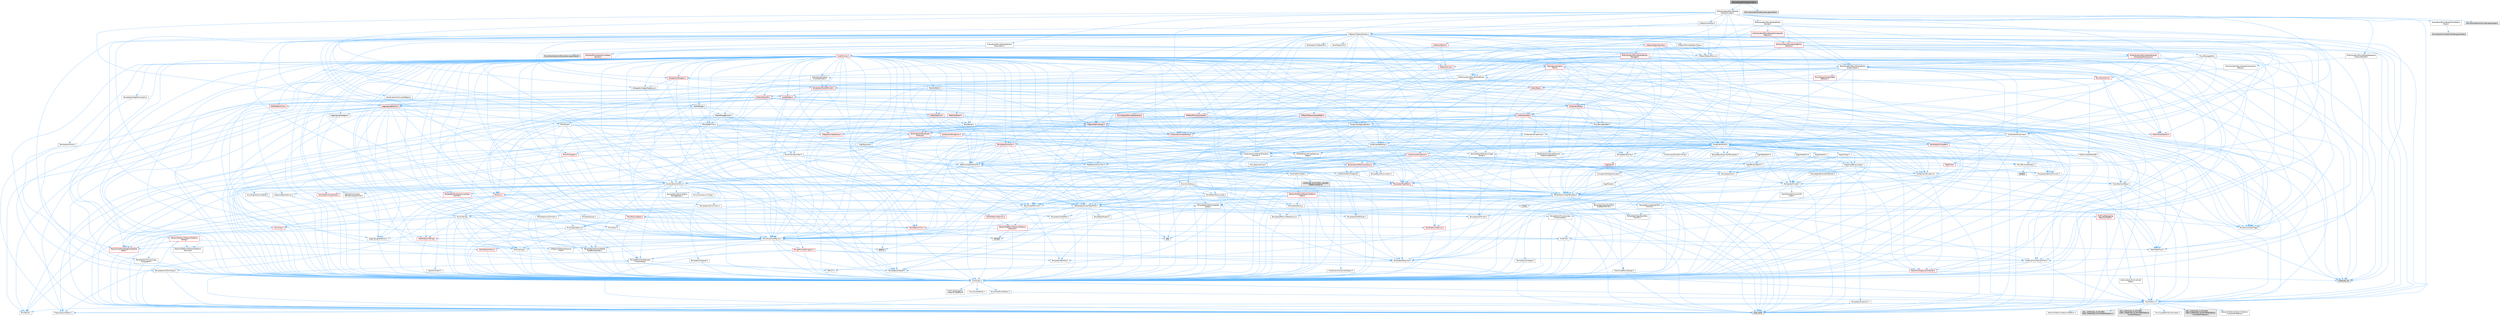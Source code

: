 digraph "IMovieSceneEntityDecorator.h"
{
 // INTERACTIVE_SVG=YES
 // LATEX_PDF_SIZE
  bgcolor="transparent";
  edge [fontname=Helvetica,fontsize=10,labelfontname=Helvetica,labelfontsize=10];
  node [fontname=Helvetica,fontsize=10,shape=box,height=0.2,width=0.4];
  Node1 [id="Node000001",label="IMovieSceneEntityDecorator.h",height=0.2,width=0.4,color="gray40", fillcolor="grey60", style="filled", fontcolor="black",tooltip=" "];
  Node1 -> Node2 [id="edge1_Node000001_Node000002",color="steelblue1",style="solid",tooltip=" "];
  Node2 [id="Node000002",label="EntitySystem/IMovieScene\lEntityProvider.h",height=0.2,width=0.4,color="grey40", fillcolor="white", style="filled",URL="$dc/de1/IMovieSceneEntityProvider_8h.html",tooltip=" "];
  Node2 -> Node3 [id="edge2_Node000002_Node000003",color="steelblue1",style="solid",tooltip=" "];
  Node3 [id="Node000003",label="Containers/Array.h",height=0.2,width=0.4,color="grey40", fillcolor="white", style="filled",URL="$df/dd0/Array_8h.html",tooltip=" "];
  Node3 -> Node4 [id="edge3_Node000003_Node000004",color="steelblue1",style="solid",tooltip=" "];
  Node4 [id="Node000004",label="CoreTypes.h",height=0.2,width=0.4,color="grey40", fillcolor="white", style="filled",URL="$dc/dec/CoreTypes_8h.html",tooltip=" "];
  Node4 -> Node5 [id="edge4_Node000004_Node000005",color="steelblue1",style="solid",tooltip=" "];
  Node5 [id="Node000005",label="HAL/Platform.h",height=0.2,width=0.4,color="grey40", fillcolor="white", style="filled",URL="$d9/dd0/Platform_8h.html",tooltip=" "];
  Node5 -> Node6 [id="edge5_Node000005_Node000006",color="steelblue1",style="solid",tooltip=" "];
  Node6 [id="Node000006",label="Misc/Build.h",height=0.2,width=0.4,color="grey40", fillcolor="white", style="filled",URL="$d3/dbb/Build_8h.html",tooltip=" "];
  Node5 -> Node7 [id="edge6_Node000005_Node000007",color="steelblue1",style="solid",tooltip=" "];
  Node7 [id="Node000007",label="Misc/LargeWorldCoordinates.h",height=0.2,width=0.4,color="grey40", fillcolor="white", style="filled",URL="$d2/dcb/LargeWorldCoordinates_8h.html",tooltip=" "];
  Node5 -> Node8 [id="edge7_Node000005_Node000008",color="steelblue1",style="solid",tooltip=" "];
  Node8 [id="Node000008",label="type_traits",height=0.2,width=0.4,color="grey60", fillcolor="#E0E0E0", style="filled",tooltip=" "];
  Node5 -> Node9 [id="edge8_Node000005_Node000009",color="steelblue1",style="solid",tooltip=" "];
  Node9 [id="Node000009",label="PreprocessorHelpers.h",height=0.2,width=0.4,color="grey40", fillcolor="white", style="filled",URL="$db/ddb/PreprocessorHelpers_8h.html",tooltip=" "];
  Node5 -> Node10 [id="edge9_Node000005_Node000010",color="steelblue1",style="solid",tooltip=" "];
  Node10 [id="Node000010",label="UBT_COMPILED_PLATFORM\l/UBT_COMPILED_PLATFORMPlatform\lCompilerPreSetup.h",height=0.2,width=0.4,color="grey60", fillcolor="#E0E0E0", style="filled",tooltip=" "];
  Node5 -> Node11 [id="edge10_Node000005_Node000011",color="steelblue1",style="solid",tooltip=" "];
  Node11 [id="Node000011",label="GenericPlatform/GenericPlatform\lCompilerPreSetup.h",height=0.2,width=0.4,color="grey40", fillcolor="white", style="filled",URL="$d9/dc8/GenericPlatformCompilerPreSetup_8h.html",tooltip=" "];
  Node5 -> Node12 [id="edge11_Node000005_Node000012",color="steelblue1",style="solid",tooltip=" "];
  Node12 [id="Node000012",label="GenericPlatform/GenericPlatform.h",height=0.2,width=0.4,color="grey40", fillcolor="white", style="filled",URL="$d6/d84/GenericPlatform_8h.html",tooltip=" "];
  Node5 -> Node13 [id="edge12_Node000005_Node000013",color="steelblue1",style="solid",tooltip=" "];
  Node13 [id="Node000013",label="UBT_COMPILED_PLATFORM\l/UBT_COMPILED_PLATFORMPlatform.h",height=0.2,width=0.4,color="grey60", fillcolor="#E0E0E0", style="filled",tooltip=" "];
  Node5 -> Node14 [id="edge13_Node000005_Node000014",color="steelblue1",style="solid",tooltip=" "];
  Node14 [id="Node000014",label="UBT_COMPILED_PLATFORM\l/UBT_COMPILED_PLATFORMPlatform\lCompilerSetup.h",height=0.2,width=0.4,color="grey60", fillcolor="#E0E0E0", style="filled",tooltip=" "];
  Node4 -> Node15 [id="edge14_Node000004_Node000015",color="steelblue1",style="solid",tooltip=" "];
  Node15 [id="Node000015",label="ProfilingDebugging\l/UMemoryDefines.h",height=0.2,width=0.4,color="grey40", fillcolor="white", style="filled",URL="$d2/da2/UMemoryDefines_8h.html",tooltip=" "];
  Node4 -> Node16 [id="edge15_Node000004_Node000016",color="steelblue1",style="solid",tooltip=" "];
  Node16 [id="Node000016",label="Misc/CoreMiscDefines.h",height=0.2,width=0.4,color="grey40", fillcolor="white", style="filled",URL="$da/d38/CoreMiscDefines_8h.html",tooltip=" "];
  Node16 -> Node5 [id="edge16_Node000016_Node000005",color="steelblue1",style="solid",tooltip=" "];
  Node16 -> Node9 [id="edge17_Node000016_Node000009",color="steelblue1",style="solid",tooltip=" "];
  Node4 -> Node17 [id="edge18_Node000004_Node000017",color="steelblue1",style="solid",tooltip=" "];
  Node17 [id="Node000017",label="Misc/CoreDefines.h",height=0.2,width=0.4,color="grey40", fillcolor="white", style="filled",URL="$d3/dd2/CoreDefines_8h.html",tooltip=" "];
  Node3 -> Node18 [id="edge19_Node000003_Node000018",color="steelblue1",style="solid",tooltip=" "];
  Node18 [id="Node000018",label="Misc/AssertionMacros.h",height=0.2,width=0.4,color="grey40", fillcolor="white", style="filled",URL="$d0/dfa/AssertionMacros_8h.html",tooltip=" "];
  Node18 -> Node4 [id="edge20_Node000018_Node000004",color="steelblue1",style="solid",tooltip=" "];
  Node18 -> Node5 [id="edge21_Node000018_Node000005",color="steelblue1",style="solid",tooltip=" "];
  Node18 -> Node19 [id="edge22_Node000018_Node000019",color="steelblue1",style="solid",tooltip=" "];
  Node19 [id="Node000019",label="HAL/PlatformMisc.h",height=0.2,width=0.4,color="red", fillcolor="#FFF0F0", style="filled",URL="$d0/df5/PlatformMisc_8h.html",tooltip=" "];
  Node19 -> Node4 [id="edge23_Node000019_Node000004",color="steelblue1",style="solid",tooltip=" "];
  Node18 -> Node9 [id="edge24_Node000018_Node000009",color="steelblue1",style="solid",tooltip=" "];
  Node18 -> Node55 [id="edge25_Node000018_Node000055",color="steelblue1",style="solid",tooltip=" "];
  Node55 [id="Node000055",label="Templates/EnableIf.h",height=0.2,width=0.4,color="grey40", fillcolor="white", style="filled",URL="$d7/d60/EnableIf_8h.html",tooltip=" "];
  Node55 -> Node4 [id="edge26_Node000055_Node000004",color="steelblue1",style="solid",tooltip=" "];
  Node18 -> Node56 [id="edge27_Node000018_Node000056",color="steelblue1",style="solid",tooltip=" "];
  Node56 [id="Node000056",label="Templates/IsArrayOrRefOf\lTypeByPredicate.h",height=0.2,width=0.4,color="grey40", fillcolor="white", style="filled",URL="$d6/da1/IsArrayOrRefOfTypeByPredicate_8h.html",tooltip=" "];
  Node56 -> Node4 [id="edge28_Node000056_Node000004",color="steelblue1",style="solid",tooltip=" "];
  Node18 -> Node57 [id="edge29_Node000018_Node000057",color="steelblue1",style="solid",tooltip=" "];
  Node57 [id="Node000057",label="Templates/IsValidVariadic\lFunctionArg.h",height=0.2,width=0.4,color="grey40", fillcolor="white", style="filled",URL="$d0/dc8/IsValidVariadicFunctionArg_8h.html",tooltip=" "];
  Node57 -> Node4 [id="edge30_Node000057_Node000004",color="steelblue1",style="solid",tooltip=" "];
  Node57 -> Node58 [id="edge31_Node000057_Node000058",color="steelblue1",style="solid",tooltip=" "];
  Node58 [id="Node000058",label="IsEnum.h",height=0.2,width=0.4,color="grey40", fillcolor="white", style="filled",URL="$d4/de5/IsEnum_8h.html",tooltip=" "];
  Node57 -> Node8 [id="edge32_Node000057_Node000008",color="steelblue1",style="solid",tooltip=" "];
  Node18 -> Node59 [id="edge33_Node000018_Node000059",color="steelblue1",style="solid",tooltip=" "];
  Node59 [id="Node000059",label="Traits/IsCharEncodingCompatible\lWith.h",height=0.2,width=0.4,color="red", fillcolor="#FFF0F0", style="filled",URL="$df/dd1/IsCharEncodingCompatibleWith_8h.html",tooltip=" "];
  Node59 -> Node8 [id="edge34_Node000059_Node000008",color="steelblue1",style="solid",tooltip=" "];
  Node18 -> Node61 [id="edge35_Node000018_Node000061",color="steelblue1",style="solid",tooltip=" "];
  Node61 [id="Node000061",label="Misc/VarArgs.h",height=0.2,width=0.4,color="grey40", fillcolor="white", style="filled",URL="$d5/d6f/VarArgs_8h.html",tooltip=" "];
  Node61 -> Node4 [id="edge36_Node000061_Node000004",color="steelblue1",style="solid",tooltip=" "];
  Node18 -> Node62 [id="edge37_Node000018_Node000062",color="steelblue1",style="solid",tooltip=" "];
  Node62 [id="Node000062",label="String/FormatStringSan.h",height=0.2,width=0.4,color="red", fillcolor="#FFF0F0", style="filled",URL="$d3/d8b/FormatStringSan_8h.html",tooltip=" "];
  Node62 -> Node8 [id="edge38_Node000062_Node000008",color="steelblue1",style="solid",tooltip=" "];
  Node62 -> Node4 [id="edge39_Node000062_Node000004",color="steelblue1",style="solid",tooltip=" "];
  Node62 -> Node63 [id="edge40_Node000062_Node000063",color="steelblue1",style="solid",tooltip=" "];
  Node63 [id="Node000063",label="Templates/Requires.h",height=0.2,width=0.4,color="grey40", fillcolor="white", style="filled",URL="$dc/d96/Requires_8h.html",tooltip=" "];
  Node63 -> Node55 [id="edge41_Node000063_Node000055",color="steelblue1",style="solid",tooltip=" "];
  Node63 -> Node8 [id="edge42_Node000063_Node000008",color="steelblue1",style="solid",tooltip=" "];
  Node62 -> Node64 [id="edge43_Node000062_Node000064",color="steelblue1",style="solid",tooltip=" "];
  Node64 [id="Node000064",label="Templates/Identity.h",height=0.2,width=0.4,color="grey40", fillcolor="white", style="filled",URL="$d0/dd5/Identity_8h.html",tooltip=" "];
  Node62 -> Node57 [id="edge44_Node000062_Node000057",color="steelblue1",style="solid",tooltip=" "];
  Node62 -> Node27 [id="edge45_Node000062_Node000027",color="steelblue1",style="solid",tooltip=" "];
  Node27 [id="Node000027",label="Containers/ContainersFwd.h",height=0.2,width=0.4,color="grey40", fillcolor="white", style="filled",URL="$d4/d0a/ContainersFwd_8h.html",tooltip=" "];
  Node27 -> Node5 [id="edge46_Node000027_Node000005",color="steelblue1",style="solid",tooltip=" "];
  Node27 -> Node4 [id="edge47_Node000027_Node000004",color="steelblue1",style="solid",tooltip=" "];
  Node27 -> Node24 [id="edge48_Node000027_Node000024",color="steelblue1",style="solid",tooltip=" "];
  Node24 [id="Node000024",label="Traits/IsContiguousContainer.h",height=0.2,width=0.4,color="red", fillcolor="#FFF0F0", style="filled",URL="$d5/d3c/IsContiguousContainer_8h.html",tooltip=" "];
  Node24 -> Node4 [id="edge49_Node000024_Node000004",color="steelblue1",style="solid",tooltip=" "];
  Node24 -> Node23 [id="edge50_Node000024_Node000023",color="steelblue1",style="solid",tooltip=" "];
  Node23 [id="Node000023",label="initializer_list",height=0.2,width=0.4,color="grey60", fillcolor="#E0E0E0", style="filled",tooltip=" "];
  Node18 -> Node68 [id="edge51_Node000018_Node000068",color="steelblue1",style="solid",tooltip=" "];
  Node68 [id="Node000068",label="atomic",height=0.2,width=0.4,color="grey60", fillcolor="#E0E0E0", style="filled",tooltip=" "];
  Node3 -> Node69 [id="edge52_Node000003_Node000069",color="steelblue1",style="solid",tooltip=" "];
  Node69 [id="Node000069",label="Misc/IntrusiveUnsetOptional\lState.h",height=0.2,width=0.4,color="grey40", fillcolor="white", style="filled",URL="$d2/d0a/IntrusiveUnsetOptionalState_8h.html",tooltip=" "];
  Node69 -> Node70 [id="edge53_Node000069_Node000070",color="steelblue1",style="solid",tooltip=" "];
  Node70 [id="Node000070",label="Misc/OptionalFwd.h",height=0.2,width=0.4,color="grey40", fillcolor="white", style="filled",URL="$dc/d50/OptionalFwd_8h.html",tooltip=" "];
  Node3 -> Node71 [id="edge54_Node000003_Node000071",color="steelblue1",style="solid",tooltip=" "];
  Node71 [id="Node000071",label="Misc/ReverseIterate.h",height=0.2,width=0.4,color="grey40", fillcolor="white", style="filled",URL="$db/de3/ReverseIterate_8h.html",tooltip=" "];
  Node71 -> Node5 [id="edge55_Node000071_Node000005",color="steelblue1",style="solid",tooltip=" "];
  Node71 -> Node72 [id="edge56_Node000071_Node000072",color="steelblue1",style="solid",tooltip=" "];
  Node72 [id="Node000072",label="iterator",height=0.2,width=0.4,color="grey60", fillcolor="#E0E0E0", style="filled",tooltip=" "];
  Node3 -> Node73 [id="edge57_Node000003_Node000073",color="steelblue1",style="solid",tooltip=" "];
  Node73 [id="Node000073",label="HAL/UnrealMemory.h",height=0.2,width=0.4,color="grey40", fillcolor="white", style="filled",URL="$d9/d96/UnrealMemory_8h.html",tooltip=" "];
  Node73 -> Node4 [id="edge58_Node000073_Node000004",color="steelblue1",style="solid",tooltip=" "];
  Node73 -> Node74 [id="edge59_Node000073_Node000074",color="steelblue1",style="solid",tooltip=" "];
  Node74 [id="Node000074",label="GenericPlatform/GenericPlatform\lMemory.h",height=0.2,width=0.4,color="red", fillcolor="#FFF0F0", style="filled",URL="$dd/d22/GenericPlatformMemory_8h.html",tooltip=" "];
  Node74 -> Node26 [id="edge60_Node000074_Node000026",color="steelblue1",style="solid",tooltip=" "];
  Node26 [id="Node000026",label="CoreFwd.h",height=0.2,width=0.4,color="grey40", fillcolor="white", style="filled",URL="$d1/d1e/CoreFwd_8h.html",tooltip=" "];
  Node26 -> Node4 [id="edge61_Node000026_Node000004",color="steelblue1",style="solid",tooltip=" "];
  Node26 -> Node27 [id="edge62_Node000026_Node000027",color="steelblue1",style="solid",tooltip=" "];
  Node26 -> Node28 [id="edge63_Node000026_Node000028",color="steelblue1",style="solid",tooltip=" "];
  Node28 [id="Node000028",label="Math/MathFwd.h",height=0.2,width=0.4,color="grey40", fillcolor="white", style="filled",URL="$d2/d10/MathFwd_8h.html",tooltip=" "];
  Node28 -> Node5 [id="edge64_Node000028_Node000005",color="steelblue1",style="solid",tooltip=" "];
  Node26 -> Node29 [id="edge65_Node000026_Node000029",color="steelblue1",style="solid",tooltip=" "];
  Node29 [id="Node000029",label="UObject/UObjectHierarchy\lFwd.h",height=0.2,width=0.4,color="grey40", fillcolor="white", style="filled",URL="$d3/d13/UObjectHierarchyFwd_8h.html",tooltip=" "];
  Node74 -> Node4 [id="edge66_Node000074_Node000004",color="steelblue1",style="solid",tooltip=" "];
  Node74 -> Node75 [id="edge67_Node000074_Node000075",color="steelblue1",style="solid",tooltip=" "];
  Node75 [id="Node000075",label="HAL/PlatformString.h",height=0.2,width=0.4,color="red", fillcolor="#FFF0F0", style="filled",URL="$db/db5/PlatformString_8h.html",tooltip=" "];
  Node75 -> Node4 [id="edge68_Node000075_Node000004",color="steelblue1",style="solid",tooltip=" "];
  Node74 -> Node40 [id="edge69_Node000074_Node000040",color="steelblue1",style="solid",tooltip=" "];
  Node40 [id="Node000040",label="string.h",height=0.2,width=0.4,color="grey60", fillcolor="#E0E0E0", style="filled",tooltip=" "];
  Node73 -> Node77 [id="edge70_Node000073_Node000077",color="steelblue1",style="solid",tooltip=" "];
  Node77 [id="Node000077",label="HAL/MemoryBase.h",height=0.2,width=0.4,color="red", fillcolor="#FFF0F0", style="filled",URL="$d6/d9f/MemoryBase_8h.html",tooltip=" "];
  Node77 -> Node4 [id="edge71_Node000077_Node000004",color="steelblue1",style="solid",tooltip=" "];
  Node77 -> Node48 [id="edge72_Node000077_Node000048",color="steelblue1",style="solid",tooltip=" "];
  Node48 [id="Node000048",label="HAL/PlatformAtomics.h",height=0.2,width=0.4,color="red", fillcolor="#FFF0F0", style="filled",URL="$d3/d36/PlatformAtomics_8h.html",tooltip=" "];
  Node48 -> Node4 [id="edge73_Node000048_Node000004",color="steelblue1",style="solid",tooltip=" "];
  Node77 -> Node31 [id="edge74_Node000077_Node000031",color="steelblue1",style="solid",tooltip=" "];
  Node31 [id="Node000031",label="HAL/PlatformCrt.h",height=0.2,width=0.4,color="red", fillcolor="#FFF0F0", style="filled",URL="$d8/d75/PlatformCrt_8h.html",tooltip=" "];
  Node31 -> Node32 [id="edge75_Node000031_Node000032",color="steelblue1",style="solid",tooltip=" "];
  Node32 [id="Node000032",label="new",height=0.2,width=0.4,color="grey60", fillcolor="#E0E0E0", style="filled",tooltip=" "];
  Node31 -> Node40 [id="edge76_Node000031_Node000040",color="steelblue1",style="solid",tooltip=" "];
  Node77 -> Node78 [id="edge77_Node000077_Node000078",color="steelblue1",style="solid",tooltip=" "];
  Node78 [id="Node000078",label="Misc/Exec.h",height=0.2,width=0.4,color="grey40", fillcolor="white", style="filled",URL="$de/ddb/Exec_8h.html",tooltip=" "];
  Node78 -> Node4 [id="edge78_Node000078_Node000004",color="steelblue1",style="solid",tooltip=" "];
  Node78 -> Node18 [id="edge79_Node000078_Node000018",color="steelblue1",style="solid",tooltip=" "];
  Node77 -> Node79 [id="edge80_Node000077_Node000079",color="steelblue1",style="solid",tooltip=" "];
  Node79 [id="Node000079",label="Misc/OutputDevice.h",height=0.2,width=0.4,color="grey40", fillcolor="white", style="filled",URL="$d7/d32/OutputDevice_8h.html",tooltip=" "];
  Node79 -> Node26 [id="edge81_Node000079_Node000026",color="steelblue1",style="solid",tooltip=" "];
  Node79 -> Node4 [id="edge82_Node000079_Node000004",color="steelblue1",style="solid",tooltip=" "];
  Node79 -> Node80 [id="edge83_Node000079_Node000080",color="steelblue1",style="solid",tooltip=" "];
  Node80 [id="Node000080",label="Logging/LogVerbosity.h",height=0.2,width=0.4,color="grey40", fillcolor="white", style="filled",URL="$d2/d8f/LogVerbosity_8h.html",tooltip=" "];
  Node80 -> Node4 [id="edge84_Node000080_Node000004",color="steelblue1",style="solid",tooltip=" "];
  Node79 -> Node61 [id="edge85_Node000079_Node000061",color="steelblue1",style="solid",tooltip=" "];
  Node79 -> Node56 [id="edge86_Node000079_Node000056",color="steelblue1",style="solid",tooltip=" "];
  Node79 -> Node57 [id="edge87_Node000079_Node000057",color="steelblue1",style="solid",tooltip=" "];
  Node79 -> Node59 [id="edge88_Node000079_Node000059",color="steelblue1",style="solid",tooltip=" "];
  Node73 -> Node90 [id="edge89_Node000073_Node000090",color="steelblue1",style="solid",tooltip=" "];
  Node90 [id="Node000090",label="HAL/PlatformMemory.h",height=0.2,width=0.4,color="red", fillcolor="#FFF0F0", style="filled",URL="$de/d68/PlatformMemory_8h.html",tooltip=" "];
  Node90 -> Node4 [id="edge90_Node000090_Node000004",color="steelblue1",style="solid",tooltip=" "];
  Node90 -> Node74 [id="edge91_Node000090_Node000074",color="steelblue1",style="solid",tooltip=" "];
  Node73 -> Node92 [id="edge92_Node000073_Node000092",color="steelblue1",style="solid",tooltip=" "];
  Node92 [id="Node000092",label="ProfilingDebugging\l/MemoryTrace.h",height=0.2,width=0.4,color="red", fillcolor="#FFF0F0", style="filled",URL="$da/dd7/MemoryTrace_8h.html",tooltip=" "];
  Node92 -> Node5 [id="edge93_Node000092_Node000005",color="steelblue1",style="solid",tooltip=" "];
  Node92 -> Node43 [id="edge94_Node000092_Node000043",color="steelblue1",style="solid",tooltip=" "];
  Node43 [id="Node000043",label="Misc/EnumClassFlags.h",height=0.2,width=0.4,color="grey40", fillcolor="white", style="filled",URL="$d8/de7/EnumClassFlags_8h.html",tooltip=" "];
  Node73 -> Node93 [id="edge95_Node000073_Node000093",color="steelblue1",style="solid",tooltip=" "];
  Node93 [id="Node000093",label="Templates/IsPointer.h",height=0.2,width=0.4,color="grey40", fillcolor="white", style="filled",URL="$d7/d05/IsPointer_8h.html",tooltip=" "];
  Node93 -> Node4 [id="edge96_Node000093_Node000004",color="steelblue1",style="solid",tooltip=" "];
  Node3 -> Node94 [id="edge97_Node000003_Node000094",color="steelblue1",style="solid",tooltip=" "];
  Node94 [id="Node000094",label="Templates/UnrealTypeTraits.h",height=0.2,width=0.4,color="grey40", fillcolor="white", style="filled",URL="$d2/d2d/UnrealTypeTraits_8h.html",tooltip=" "];
  Node94 -> Node4 [id="edge98_Node000094_Node000004",color="steelblue1",style="solid",tooltip=" "];
  Node94 -> Node93 [id="edge99_Node000094_Node000093",color="steelblue1",style="solid",tooltip=" "];
  Node94 -> Node18 [id="edge100_Node000094_Node000018",color="steelblue1",style="solid",tooltip=" "];
  Node94 -> Node86 [id="edge101_Node000094_Node000086",color="steelblue1",style="solid",tooltip=" "];
  Node86 [id="Node000086",label="Templates/AndOrNot.h",height=0.2,width=0.4,color="grey40", fillcolor="white", style="filled",URL="$db/d0a/AndOrNot_8h.html",tooltip=" "];
  Node86 -> Node4 [id="edge102_Node000086_Node000004",color="steelblue1",style="solid",tooltip=" "];
  Node94 -> Node55 [id="edge103_Node000094_Node000055",color="steelblue1",style="solid",tooltip=" "];
  Node94 -> Node95 [id="edge104_Node000094_Node000095",color="steelblue1",style="solid",tooltip=" "];
  Node95 [id="Node000095",label="Templates/IsArithmetic.h",height=0.2,width=0.4,color="grey40", fillcolor="white", style="filled",URL="$d2/d5d/IsArithmetic_8h.html",tooltip=" "];
  Node95 -> Node4 [id="edge105_Node000095_Node000004",color="steelblue1",style="solid",tooltip=" "];
  Node94 -> Node58 [id="edge106_Node000094_Node000058",color="steelblue1",style="solid",tooltip=" "];
  Node94 -> Node96 [id="edge107_Node000094_Node000096",color="steelblue1",style="solid",tooltip=" "];
  Node96 [id="Node000096",label="Templates/Models.h",height=0.2,width=0.4,color="grey40", fillcolor="white", style="filled",URL="$d3/d0c/Models_8h.html",tooltip=" "];
  Node96 -> Node64 [id="edge108_Node000096_Node000064",color="steelblue1",style="solid",tooltip=" "];
  Node94 -> Node97 [id="edge109_Node000094_Node000097",color="steelblue1",style="solid",tooltip=" "];
  Node97 [id="Node000097",label="Templates/IsPODType.h",height=0.2,width=0.4,color="grey40", fillcolor="white", style="filled",URL="$d7/db1/IsPODType_8h.html",tooltip=" "];
  Node97 -> Node4 [id="edge110_Node000097_Node000004",color="steelblue1",style="solid",tooltip=" "];
  Node94 -> Node98 [id="edge111_Node000094_Node000098",color="steelblue1",style="solid",tooltip=" "];
  Node98 [id="Node000098",label="Templates/IsUECoreType.h",height=0.2,width=0.4,color="grey40", fillcolor="white", style="filled",URL="$d1/db8/IsUECoreType_8h.html",tooltip=" "];
  Node98 -> Node4 [id="edge112_Node000098_Node000004",color="steelblue1",style="solid",tooltip=" "];
  Node98 -> Node8 [id="edge113_Node000098_Node000008",color="steelblue1",style="solid",tooltip=" "];
  Node94 -> Node87 [id="edge114_Node000094_Node000087",color="steelblue1",style="solid",tooltip=" "];
  Node87 [id="Node000087",label="Templates/IsTriviallyCopy\lConstructible.h",height=0.2,width=0.4,color="grey40", fillcolor="white", style="filled",URL="$d3/d78/IsTriviallyCopyConstructible_8h.html",tooltip=" "];
  Node87 -> Node4 [id="edge115_Node000087_Node000004",color="steelblue1",style="solid",tooltip=" "];
  Node87 -> Node8 [id="edge116_Node000087_Node000008",color="steelblue1",style="solid",tooltip=" "];
  Node3 -> Node99 [id="edge117_Node000003_Node000099",color="steelblue1",style="solid",tooltip=" "];
  Node99 [id="Node000099",label="Templates/UnrealTemplate.h",height=0.2,width=0.4,color="grey40", fillcolor="white", style="filled",URL="$d4/d24/UnrealTemplate_8h.html",tooltip=" "];
  Node99 -> Node4 [id="edge118_Node000099_Node000004",color="steelblue1",style="solid",tooltip=" "];
  Node99 -> Node93 [id="edge119_Node000099_Node000093",color="steelblue1",style="solid",tooltip=" "];
  Node99 -> Node73 [id="edge120_Node000099_Node000073",color="steelblue1",style="solid",tooltip=" "];
  Node99 -> Node100 [id="edge121_Node000099_Node000100",color="steelblue1",style="solid",tooltip=" "];
  Node100 [id="Node000100",label="Templates/CopyQualifiers\lAndRefsFromTo.h",height=0.2,width=0.4,color="grey40", fillcolor="white", style="filled",URL="$d3/db3/CopyQualifiersAndRefsFromTo_8h.html",tooltip=" "];
  Node100 -> Node101 [id="edge122_Node000100_Node000101",color="steelblue1",style="solid",tooltip=" "];
  Node101 [id="Node000101",label="Templates/CopyQualifiers\lFromTo.h",height=0.2,width=0.4,color="grey40", fillcolor="white", style="filled",URL="$d5/db4/CopyQualifiersFromTo_8h.html",tooltip=" "];
  Node99 -> Node94 [id="edge123_Node000099_Node000094",color="steelblue1",style="solid",tooltip=" "];
  Node99 -> Node102 [id="edge124_Node000099_Node000102",color="steelblue1",style="solid",tooltip=" "];
  Node102 [id="Node000102",label="Templates/RemoveReference.h",height=0.2,width=0.4,color="grey40", fillcolor="white", style="filled",URL="$da/dbe/RemoveReference_8h.html",tooltip=" "];
  Node102 -> Node4 [id="edge125_Node000102_Node000004",color="steelblue1",style="solid",tooltip=" "];
  Node99 -> Node63 [id="edge126_Node000099_Node000063",color="steelblue1",style="solid",tooltip=" "];
  Node99 -> Node103 [id="edge127_Node000099_Node000103",color="steelblue1",style="solid",tooltip=" "];
  Node103 [id="Node000103",label="Templates/TypeCompatible\lBytes.h",height=0.2,width=0.4,color="grey40", fillcolor="white", style="filled",URL="$df/d0a/TypeCompatibleBytes_8h.html",tooltip=" "];
  Node103 -> Node4 [id="edge128_Node000103_Node000004",color="steelblue1",style="solid",tooltip=" "];
  Node103 -> Node40 [id="edge129_Node000103_Node000040",color="steelblue1",style="solid",tooltip=" "];
  Node103 -> Node32 [id="edge130_Node000103_Node000032",color="steelblue1",style="solid",tooltip=" "];
  Node103 -> Node8 [id="edge131_Node000103_Node000008",color="steelblue1",style="solid",tooltip=" "];
  Node99 -> Node64 [id="edge132_Node000099_Node000064",color="steelblue1",style="solid",tooltip=" "];
  Node99 -> Node24 [id="edge133_Node000099_Node000024",color="steelblue1",style="solid",tooltip=" "];
  Node99 -> Node104 [id="edge134_Node000099_Node000104",color="steelblue1",style="solid",tooltip=" "];
  Node104 [id="Node000104",label="Traits/UseBitwiseSwap.h",height=0.2,width=0.4,color="grey40", fillcolor="white", style="filled",URL="$db/df3/UseBitwiseSwap_8h.html",tooltip=" "];
  Node104 -> Node4 [id="edge135_Node000104_Node000004",color="steelblue1",style="solid",tooltip=" "];
  Node104 -> Node8 [id="edge136_Node000104_Node000008",color="steelblue1",style="solid",tooltip=" "];
  Node99 -> Node8 [id="edge137_Node000099_Node000008",color="steelblue1",style="solid",tooltip=" "];
  Node3 -> Node105 [id="edge138_Node000003_Node000105",color="steelblue1",style="solid",tooltip=" "];
  Node105 [id="Node000105",label="Containers/AllowShrinking.h",height=0.2,width=0.4,color="grey40", fillcolor="white", style="filled",URL="$d7/d1a/AllowShrinking_8h.html",tooltip=" "];
  Node105 -> Node4 [id="edge139_Node000105_Node000004",color="steelblue1",style="solid",tooltip=" "];
  Node3 -> Node106 [id="edge140_Node000003_Node000106",color="steelblue1",style="solid",tooltip=" "];
  Node106 [id="Node000106",label="Containers/ContainerAllocation\lPolicies.h",height=0.2,width=0.4,color="grey40", fillcolor="white", style="filled",URL="$d7/dff/ContainerAllocationPolicies_8h.html",tooltip=" "];
  Node106 -> Node4 [id="edge141_Node000106_Node000004",color="steelblue1",style="solid",tooltip=" "];
  Node106 -> Node107 [id="edge142_Node000106_Node000107",color="steelblue1",style="solid",tooltip=" "];
  Node107 [id="Node000107",label="Containers/ContainerHelpers.h",height=0.2,width=0.4,color="grey40", fillcolor="white", style="filled",URL="$d7/d33/ContainerHelpers_8h.html",tooltip=" "];
  Node107 -> Node4 [id="edge143_Node000107_Node000004",color="steelblue1",style="solid",tooltip=" "];
  Node106 -> Node106 [id="edge144_Node000106_Node000106",color="steelblue1",style="solid",tooltip=" "];
  Node106 -> Node108 [id="edge145_Node000106_Node000108",color="steelblue1",style="solid",tooltip=" "];
  Node108 [id="Node000108",label="HAL/PlatformMath.h",height=0.2,width=0.4,color="grey40", fillcolor="white", style="filled",URL="$dc/d53/PlatformMath_8h.html",tooltip=" "];
  Node108 -> Node4 [id="edge146_Node000108_Node000004",color="steelblue1",style="solid",tooltip=" "];
  Node108 -> Node109 [id="edge147_Node000108_Node000109",color="steelblue1",style="solid",tooltip=" "];
  Node109 [id="Node000109",label="GenericPlatform/GenericPlatform\lMath.h",height=0.2,width=0.4,color="red", fillcolor="#FFF0F0", style="filled",URL="$d5/d79/GenericPlatformMath_8h.html",tooltip=" "];
  Node109 -> Node4 [id="edge148_Node000109_Node000004",color="steelblue1",style="solid",tooltip=" "];
  Node109 -> Node27 [id="edge149_Node000109_Node000027",color="steelblue1",style="solid",tooltip=" "];
  Node109 -> Node31 [id="edge150_Node000109_Node000031",color="steelblue1",style="solid",tooltip=" "];
  Node109 -> Node86 [id="edge151_Node000109_Node000086",color="steelblue1",style="solid",tooltip=" "];
  Node109 -> Node110 [id="edge152_Node000109_Node000110",color="steelblue1",style="solid",tooltip=" "];
  Node110 [id="Node000110",label="Templates/Decay.h",height=0.2,width=0.4,color="grey40", fillcolor="white", style="filled",URL="$dd/d0f/Decay_8h.html",tooltip=" "];
  Node110 -> Node4 [id="edge153_Node000110_Node000004",color="steelblue1",style="solid",tooltip=" "];
  Node110 -> Node102 [id="edge154_Node000110_Node000102",color="steelblue1",style="solid",tooltip=" "];
  Node110 -> Node8 [id="edge155_Node000110_Node000008",color="steelblue1",style="solid",tooltip=" "];
  Node109 -> Node94 [id="edge156_Node000109_Node000094",color="steelblue1",style="solid",tooltip=" "];
  Node109 -> Node63 [id="edge157_Node000109_Node000063",color="steelblue1",style="solid",tooltip=" "];
  Node109 -> Node103 [id="edge158_Node000109_Node000103",color="steelblue1",style="solid",tooltip=" "];
  Node109 -> Node114 [id="edge159_Node000109_Node000114",color="steelblue1",style="solid",tooltip=" "];
  Node114 [id="Node000114",label="limits",height=0.2,width=0.4,color="grey60", fillcolor="#E0E0E0", style="filled",tooltip=" "];
  Node109 -> Node8 [id="edge160_Node000109_Node000008",color="steelblue1",style="solid",tooltip=" "];
  Node108 -> Node115 [id="edge161_Node000108_Node000115",color="steelblue1",style="solid",tooltip=" "];
  Node115 [id="Node000115",label="COMPILED_PLATFORM_HEADER\l(PlatformMath.h)",height=0.2,width=0.4,color="grey60", fillcolor="#E0E0E0", style="filled",tooltip=" "];
  Node106 -> Node73 [id="edge162_Node000106_Node000073",color="steelblue1",style="solid",tooltip=" "];
  Node106 -> Node41 [id="edge163_Node000106_Node000041",color="steelblue1",style="solid",tooltip=" "];
  Node41 [id="Node000041",label="Math/NumericLimits.h",height=0.2,width=0.4,color="grey40", fillcolor="white", style="filled",URL="$df/d1b/NumericLimits_8h.html",tooltip=" "];
  Node41 -> Node4 [id="edge164_Node000041_Node000004",color="steelblue1",style="solid",tooltip=" "];
  Node106 -> Node18 [id="edge165_Node000106_Node000018",color="steelblue1",style="solid",tooltip=" "];
  Node106 -> Node116 [id="edge166_Node000106_Node000116",color="steelblue1",style="solid",tooltip=" "];
  Node116 [id="Node000116",label="Templates/IsPolymorphic.h",height=0.2,width=0.4,color="grey40", fillcolor="white", style="filled",URL="$dc/d20/IsPolymorphic_8h.html",tooltip=" "];
  Node106 -> Node117 [id="edge167_Node000106_Node000117",color="steelblue1",style="solid",tooltip=" "];
  Node117 [id="Node000117",label="Templates/MemoryOps.h",height=0.2,width=0.4,color="grey40", fillcolor="white", style="filled",URL="$db/dea/MemoryOps_8h.html",tooltip=" "];
  Node117 -> Node4 [id="edge168_Node000117_Node000004",color="steelblue1",style="solid",tooltip=" "];
  Node117 -> Node73 [id="edge169_Node000117_Node000073",color="steelblue1",style="solid",tooltip=" "];
  Node117 -> Node88 [id="edge170_Node000117_Node000088",color="steelblue1",style="solid",tooltip=" "];
  Node88 [id="Node000088",label="Templates/IsTriviallyCopy\lAssignable.h",height=0.2,width=0.4,color="grey40", fillcolor="white", style="filled",URL="$d2/df2/IsTriviallyCopyAssignable_8h.html",tooltip=" "];
  Node88 -> Node4 [id="edge171_Node000088_Node000004",color="steelblue1",style="solid",tooltip=" "];
  Node88 -> Node8 [id="edge172_Node000088_Node000008",color="steelblue1",style="solid",tooltip=" "];
  Node117 -> Node87 [id="edge173_Node000117_Node000087",color="steelblue1",style="solid",tooltip=" "];
  Node117 -> Node63 [id="edge174_Node000117_Node000063",color="steelblue1",style="solid",tooltip=" "];
  Node117 -> Node94 [id="edge175_Node000117_Node000094",color="steelblue1",style="solid",tooltip=" "];
  Node117 -> Node104 [id="edge176_Node000117_Node000104",color="steelblue1",style="solid",tooltip=" "];
  Node117 -> Node32 [id="edge177_Node000117_Node000032",color="steelblue1",style="solid",tooltip=" "];
  Node117 -> Node8 [id="edge178_Node000117_Node000008",color="steelblue1",style="solid",tooltip=" "];
  Node106 -> Node103 [id="edge179_Node000106_Node000103",color="steelblue1",style="solid",tooltip=" "];
  Node106 -> Node8 [id="edge180_Node000106_Node000008",color="steelblue1",style="solid",tooltip=" "];
  Node3 -> Node118 [id="edge181_Node000003_Node000118",color="steelblue1",style="solid",tooltip=" "];
  Node118 [id="Node000118",label="Containers/ContainerElement\lTypeCompatibility.h",height=0.2,width=0.4,color="grey40", fillcolor="white", style="filled",URL="$df/ddf/ContainerElementTypeCompatibility_8h.html",tooltip=" "];
  Node118 -> Node4 [id="edge182_Node000118_Node000004",color="steelblue1",style="solid",tooltip=" "];
  Node118 -> Node94 [id="edge183_Node000118_Node000094",color="steelblue1",style="solid",tooltip=" "];
  Node3 -> Node119 [id="edge184_Node000003_Node000119",color="steelblue1",style="solid",tooltip=" "];
  Node119 [id="Node000119",label="Serialization/Archive.h",height=0.2,width=0.4,color="grey40", fillcolor="white", style="filled",URL="$d7/d3b/Archive_8h.html",tooltip=" "];
  Node119 -> Node26 [id="edge185_Node000119_Node000026",color="steelblue1",style="solid",tooltip=" "];
  Node119 -> Node4 [id="edge186_Node000119_Node000004",color="steelblue1",style="solid",tooltip=" "];
  Node119 -> Node120 [id="edge187_Node000119_Node000120",color="steelblue1",style="solid",tooltip=" "];
  Node120 [id="Node000120",label="HAL/PlatformProperties.h",height=0.2,width=0.4,color="red", fillcolor="#FFF0F0", style="filled",URL="$d9/db0/PlatformProperties_8h.html",tooltip=" "];
  Node120 -> Node4 [id="edge188_Node000120_Node000004",color="steelblue1",style="solid",tooltip=" "];
  Node119 -> Node123 [id="edge189_Node000119_Node000123",color="steelblue1",style="solid",tooltip=" "];
  Node123 [id="Node000123",label="Internationalization\l/TextNamespaceFwd.h",height=0.2,width=0.4,color="grey40", fillcolor="white", style="filled",URL="$d8/d97/TextNamespaceFwd_8h.html",tooltip=" "];
  Node123 -> Node4 [id="edge190_Node000123_Node000004",color="steelblue1",style="solid",tooltip=" "];
  Node119 -> Node28 [id="edge191_Node000119_Node000028",color="steelblue1",style="solid",tooltip=" "];
  Node119 -> Node18 [id="edge192_Node000119_Node000018",color="steelblue1",style="solid",tooltip=" "];
  Node119 -> Node6 [id="edge193_Node000119_Node000006",color="steelblue1",style="solid",tooltip=" "];
  Node119 -> Node42 [id="edge194_Node000119_Node000042",color="steelblue1",style="solid",tooltip=" "];
  Node42 [id="Node000042",label="Misc/CompressionFlags.h",height=0.2,width=0.4,color="grey40", fillcolor="white", style="filled",URL="$d9/d76/CompressionFlags_8h.html",tooltip=" "];
  Node119 -> Node124 [id="edge195_Node000119_Node000124",color="steelblue1",style="solid",tooltip=" "];
  Node124 [id="Node000124",label="Misc/EngineVersionBase.h",height=0.2,width=0.4,color="grey40", fillcolor="white", style="filled",URL="$d5/d2b/EngineVersionBase_8h.html",tooltip=" "];
  Node124 -> Node4 [id="edge196_Node000124_Node000004",color="steelblue1",style="solid",tooltip=" "];
  Node119 -> Node61 [id="edge197_Node000119_Node000061",color="steelblue1",style="solid",tooltip=" "];
  Node119 -> Node125 [id="edge198_Node000119_Node000125",color="steelblue1",style="solid",tooltip=" "];
  Node125 [id="Node000125",label="Serialization/ArchiveCook\lData.h",height=0.2,width=0.4,color="grey40", fillcolor="white", style="filled",URL="$dc/db6/ArchiveCookData_8h.html",tooltip=" "];
  Node125 -> Node5 [id="edge199_Node000125_Node000005",color="steelblue1",style="solid",tooltip=" "];
  Node119 -> Node126 [id="edge200_Node000119_Node000126",color="steelblue1",style="solid",tooltip=" "];
  Node126 [id="Node000126",label="Serialization/ArchiveSave\lPackageData.h",height=0.2,width=0.4,color="grey40", fillcolor="white", style="filled",URL="$d1/d37/ArchiveSavePackageData_8h.html",tooltip=" "];
  Node119 -> Node55 [id="edge201_Node000119_Node000055",color="steelblue1",style="solid",tooltip=" "];
  Node119 -> Node56 [id="edge202_Node000119_Node000056",color="steelblue1",style="solid",tooltip=" "];
  Node119 -> Node127 [id="edge203_Node000119_Node000127",color="steelblue1",style="solid",tooltip=" "];
  Node127 [id="Node000127",label="Templates/IsEnumClass.h",height=0.2,width=0.4,color="grey40", fillcolor="white", style="filled",URL="$d7/d15/IsEnumClass_8h.html",tooltip=" "];
  Node127 -> Node4 [id="edge204_Node000127_Node000004",color="steelblue1",style="solid",tooltip=" "];
  Node127 -> Node86 [id="edge205_Node000127_Node000086",color="steelblue1",style="solid",tooltip=" "];
  Node119 -> Node113 [id="edge206_Node000119_Node000113",color="steelblue1",style="solid",tooltip=" "];
  Node113 [id="Node000113",label="Templates/IsSigned.h",height=0.2,width=0.4,color="grey40", fillcolor="white", style="filled",URL="$d8/dd8/IsSigned_8h.html",tooltip=" "];
  Node113 -> Node4 [id="edge207_Node000113_Node000004",color="steelblue1",style="solid",tooltip=" "];
  Node119 -> Node57 [id="edge208_Node000119_Node000057",color="steelblue1",style="solid",tooltip=" "];
  Node119 -> Node99 [id="edge209_Node000119_Node000099",color="steelblue1",style="solid",tooltip=" "];
  Node119 -> Node59 [id="edge210_Node000119_Node000059",color="steelblue1",style="solid",tooltip=" "];
  Node119 -> Node128 [id="edge211_Node000119_Node000128",color="steelblue1",style="solid",tooltip=" "];
  Node128 [id="Node000128",label="UObject/ObjectVersion.h",height=0.2,width=0.4,color="grey40", fillcolor="white", style="filled",URL="$da/d63/ObjectVersion_8h.html",tooltip=" "];
  Node128 -> Node4 [id="edge212_Node000128_Node000004",color="steelblue1",style="solid",tooltip=" "];
  Node3 -> Node129 [id="edge213_Node000003_Node000129",color="steelblue1",style="solid",tooltip=" "];
  Node129 [id="Node000129",label="Serialization/MemoryImage\lWriter.h",height=0.2,width=0.4,color="grey40", fillcolor="white", style="filled",URL="$d0/d08/MemoryImageWriter_8h.html",tooltip=" "];
  Node129 -> Node4 [id="edge214_Node000129_Node000004",color="steelblue1",style="solid",tooltip=" "];
  Node129 -> Node130 [id="edge215_Node000129_Node000130",color="steelblue1",style="solid",tooltip=" "];
  Node130 [id="Node000130",label="Serialization/MemoryLayout.h",height=0.2,width=0.4,color="red", fillcolor="#FFF0F0", style="filled",URL="$d7/d66/MemoryLayout_8h.html",tooltip=" "];
  Node130 -> Node133 [id="edge216_Node000130_Node000133",color="steelblue1",style="solid",tooltip=" "];
  Node133 [id="Node000133",label="Containers/EnumAsByte.h",height=0.2,width=0.4,color="grey40", fillcolor="white", style="filled",URL="$d6/d9a/EnumAsByte_8h.html",tooltip=" "];
  Node133 -> Node4 [id="edge217_Node000133_Node000004",color="steelblue1",style="solid",tooltip=" "];
  Node133 -> Node97 [id="edge218_Node000133_Node000097",color="steelblue1",style="solid",tooltip=" "];
  Node133 -> Node134 [id="edge219_Node000133_Node000134",color="steelblue1",style="solid",tooltip=" "];
  Node134 [id="Node000134",label="Templates/TypeHash.h",height=0.2,width=0.4,color="red", fillcolor="#FFF0F0", style="filled",URL="$d1/d62/TypeHash_8h.html",tooltip=" "];
  Node134 -> Node4 [id="edge220_Node000134_Node000004",color="steelblue1",style="solid",tooltip=" "];
  Node134 -> Node63 [id="edge221_Node000134_Node000063",color="steelblue1",style="solid",tooltip=" "];
  Node134 -> Node135 [id="edge222_Node000134_Node000135",color="steelblue1",style="solid",tooltip=" "];
  Node135 [id="Node000135",label="Misc/Crc.h",height=0.2,width=0.4,color="red", fillcolor="#FFF0F0", style="filled",URL="$d4/dd2/Crc_8h.html",tooltip=" "];
  Node135 -> Node4 [id="edge223_Node000135_Node000004",color="steelblue1",style="solid",tooltip=" "];
  Node135 -> Node75 [id="edge224_Node000135_Node000075",color="steelblue1",style="solid",tooltip=" "];
  Node135 -> Node18 [id="edge225_Node000135_Node000018",color="steelblue1",style="solid",tooltip=" "];
  Node135 -> Node136 [id="edge226_Node000135_Node000136",color="steelblue1",style="solid",tooltip=" "];
  Node136 [id="Node000136",label="Misc/CString.h",height=0.2,width=0.4,color="grey40", fillcolor="white", style="filled",URL="$d2/d49/CString_8h.html",tooltip=" "];
  Node136 -> Node4 [id="edge227_Node000136_Node000004",color="steelblue1",style="solid",tooltip=" "];
  Node136 -> Node31 [id="edge228_Node000136_Node000031",color="steelblue1",style="solid",tooltip=" "];
  Node136 -> Node75 [id="edge229_Node000136_Node000075",color="steelblue1",style="solid",tooltip=" "];
  Node136 -> Node18 [id="edge230_Node000136_Node000018",color="steelblue1",style="solid",tooltip=" "];
  Node136 -> Node137 [id="edge231_Node000136_Node000137",color="steelblue1",style="solid",tooltip=" "];
  Node137 [id="Node000137",label="Misc/Char.h",height=0.2,width=0.4,color="red", fillcolor="#FFF0F0", style="filled",URL="$d0/d58/Char_8h.html",tooltip=" "];
  Node137 -> Node4 [id="edge232_Node000137_Node000004",color="steelblue1",style="solid",tooltip=" "];
  Node137 -> Node8 [id="edge233_Node000137_Node000008",color="steelblue1",style="solid",tooltip=" "];
  Node136 -> Node61 [id="edge234_Node000136_Node000061",color="steelblue1",style="solid",tooltip=" "];
  Node136 -> Node56 [id="edge235_Node000136_Node000056",color="steelblue1",style="solid",tooltip=" "];
  Node136 -> Node57 [id="edge236_Node000136_Node000057",color="steelblue1",style="solid",tooltip=" "];
  Node136 -> Node59 [id="edge237_Node000136_Node000059",color="steelblue1",style="solid",tooltip=" "];
  Node135 -> Node137 [id="edge238_Node000135_Node000137",color="steelblue1",style="solid",tooltip=" "];
  Node135 -> Node94 [id="edge239_Node000135_Node000094",color="steelblue1",style="solid",tooltip=" "];
  Node134 -> Node8 [id="edge240_Node000134_Node000008",color="steelblue1",style="solid",tooltip=" "];
  Node130 -> Node21 [id="edge241_Node000130_Node000021",color="steelblue1",style="solid",tooltip=" "];
  Node21 [id="Node000021",label="Containers/StringFwd.h",height=0.2,width=0.4,color="grey40", fillcolor="white", style="filled",URL="$df/d37/StringFwd_8h.html",tooltip=" "];
  Node21 -> Node4 [id="edge242_Node000021_Node000004",color="steelblue1",style="solid",tooltip=" "];
  Node21 -> Node22 [id="edge243_Node000021_Node000022",color="steelblue1",style="solid",tooltip=" "];
  Node22 [id="Node000022",label="Traits/ElementType.h",height=0.2,width=0.4,color="grey40", fillcolor="white", style="filled",URL="$d5/d4f/ElementType_8h.html",tooltip=" "];
  Node22 -> Node5 [id="edge244_Node000022_Node000005",color="steelblue1",style="solid",tooltip=" "];
  Node22 -> Node23 [id="edge245_Node000022_Node000023",color="steelblue1",style="solid",tooltip=" "];
  Node22 -> Node8 [id="edge246_Node000022_Node000008",color="steelblue1",style="solid",tooltip=" "];
  Node21 -> Node24 [id="edge247_Node000021_Node000024",color="steelblue1",style="solid",tooltip=" "];
  Node130 -> Node73 [id="edge248_Node000130_Node000073",color="steelblue1",style="solid",tooltip=" "];
  Node130 -> Node55 [id="edge249_Node000130_Node000055",color="steelblue1",style="solid",tooltip=" "];
  Node130 -> Node116 [id="edge250_Node000130_Node000116",color="steelblue1",style="solid",tooltip=" "];
  Node130 -> Node96 [id="edge251_Node000130_Node000096",color="steelblue1",style="solid",tooltip=" "];
  Node130 -> Node99 [id="edge252_Node000130_Node000099",color="steelblue1",style="solid",tooltip=" "];
  Node3 -> Node143 [id="edge253_Node000003_Node000143",color="steelblue1",style="solid",tooltip=" "];
  Node143 [id="Node000143",label="Algo/Heapify.h",height=0.2,width=0.4,color="grey40", fillcolor="white", style="filled",URL="$d0/d2a/Heapify_8h.html",tooltip=" "];
  Node143 -> Node144 [id="edge254_Node000143_Node000144",color="steelblue1",style="solid",tooltip=" "];
  Node144 [id="Node000144",label="Algo/Impl/BinaryHeap.h",height=0.2,width=0.4,color="grey40", fillcolor="white", style="filled",URL="$d7/da3/Algo_2Impl_2BinaryHeap_8h.html",tooltip=" "];
  Node144 -> Node145 [id="edge255_Node000144_Node000145",color="steelblue1",style="solid",tooltip=" "];
  Node145 [id="Node000145",label="Templates/Invoke.h",height=0.2,width=0.4,color="grey40", fillcolor="white", style="filled",URL="$d7/deb/Invoke_8h.html",tooltip=" "];
  Node145 -> Node4 [id="edge256_Node000145_Node000004",color="steelblue1",style="solid",tooltip=" "];
  Node145 -> Node146 [id="edge257_Node000145_Node000146",color="steelblue1",style="solid",tooltip=" "];
  Node146 [id="Node000146",label="Traits/MemberFunctionPtr\lOuter.h",height=0.2,width=0.4,color="grey40", fillcolor="white", style="filled",URL="$db/da7/MemberFunctionPtrOuter_8h.html",tooltip=" "];
  Node145 -> Node99 [id="edge258_Node000145_Node000099",color="steelblue1",style="solid",tooltip=" "];
  Node145 -> Node8 [id="edge259_Node000145_Node000008",color="steelblue1",style="solid",tooltip=" "];
  Node144 -> Node147 [id="edge260_Node000144_Node000147",color="steelblue1",style="solid",tooltip=" "];
  Node147 [id="Node000147",label="Templates/Projection.h",height=0.2,width=0.4,color="grey40", fillcolor="white", style="filled",URL="$d7/df0/Projection_8h.html",tooltip=" "];
  Node147 -> Node8 [id="edge261_Node000147_Node000008",color="steelblue1",style="solid",tooltip=" "];
  Node144 -> Node148 [id="edge262_Node000144_Node000148",color="steelblue1",style="solid",tooltip=" "];
  Node148 [id="Node000148",label="Templates/ReversePredicate.h",height=0.2,width=0.4,color="grey40", fillcolor="white", style="filled",URL="$d8/d28/ReversePredicate_8h.html",tooltip=" "];
  Node148 -> Node145 [id="edge263_Node000148_Node000145",color="steelblue1",style="solid",tooltip=" "];
  Node148 -> Node99 [id="edge264_Node000148_Node000099",color="steelblue1",style="solid",tooltip=" "];
  Node144 -> Node8 [id="edge265_Node000144_Node000008",color="steelblue1",style="solid",tooltip=" "];
  Node143 -> Node149 [id="edge266_Node000143_Node000149",color="steelblue1",style="solid",tooltip=" "];
  Node149 [id="Node000149",label="Templates/IdentityFunctor.h",height=0.2,width=0.4,color="grey40", fillcolor="white", style="filled",URL="$d7/d2e/IdentityFunctor_8h.html",tooltip=" "];
  Node149 -> Node5 [id="edge267_Node000149_Node000005",color="steelblue1",style="solid",tooltip=" "];
  Node143 -> Node145 [id="edge268_Node000143_Node000145",color="steelblue1",style="solid",tooltip=" "];
  Node143 -> Node150 [id="edge269_Node000143_Node000150",color="steelblue1",style="solid",tooltip=" "];
  Node150 [id="Node000150",label="Templates/Less.h",height=0.2,width=0.4,color="grey40", fillcolor="white", style="filled",URL="$de/dc8/Less_8h.html",tooltip=" "];
  Node150 -> Node4 [id="edge270_Node000150_Node000004",color="steelblue1",style="solid",tooltip=" "];
  Node150 -> Node99 [id="edge271_Node000150_Node000099",color="steelblue1",style="solid",tooltip=" "];
  Node143 -> Node99 [id="edge272_Node000143_Node000099",color="steelblue1",style="solid",tooltip=" "];
  Node3 -> Node151 [id="edge273_Node000003_Node000151",color="steelblue1",style="solid",tooltip=" "];
  Node151 [id="Node000151",label="Algo/HeapSort.h",height=0.2,width=0.4,color="grey40", fillcolor="white", style="filled",URL="$d3/d92/HeapSort_8h.html",tooltip=" "];
  Node151 -> Node144 [id="edge274_Node000151_Node000144",color="steelblue1",style="solid",tooltip=" "];
  Node151 -> Node149 [id="edge275_Node000151_Node000149",color="steelblue1",style="solid",tooltip=" "];
  Node151 -> Node150 [id="edge276_Node000151_Node000150",color="steelblue1",style="solid",tooltip=" "];
  Node151 -> Node99 [id="edge277_Node000151_Node000099",color="steelblue1",style="solid",tooltip=" "];
  Node3 -> Node152 [id="edge278_Node000003_Node000152",color="steelblue1",style="solid",tooltip=" "];
  Node152 [id="Node000152",label="Algo/IsHeap.h",height=0.2,width=0.4,color="grey40", fillcolor="white", style="filled",URL="$de/d32/IsHeap_8h.html",tooltip=" "];
  Node152 -> Node144 [id="edge279_Node000152_Node000144",color="steelblue1",style="solid",tooltip=" "];
  Node152 -> Node149 [id="edge280_Node000152_Node000149",color="steelblue1",style="solid",tooltip=" "];
  Node152 -> Node145 [id="edge281_Node000152_Node000145",color="steelblue1",style="solid",tooltip=" "];
  Node152 -> Node150 [id="edge282_Node000152_Node000150",color="steelblue1",style="solid",tooltip=" "];
  Node152 -> Node99 [id="edge283_Node000152_Node000099",color="steelblue1",style="solid",tooltip=" "];
  Node3 -> Node144 [id="edge284_Node000003_Node000144",color="steelblue1",style="solid",tooltip=" "];
  Node3 -> Node153 [id="edge285_Node000003_Node000153",color="steelblue1",style="solid",tooltip=" "];
  Node153 [id="Node000153",label="Algo/StableSort.h",height=0.2,width=0.4,color="grey40", fillcolor="white", style="filled",URL="$d7/d3c/StableSort_8h.html",tooltip=" "];
  Node153 -> Node154 [id="edge286_Node000153_Node000154",color="steelblue1",style="solid",tooltip=" "];
  Node154 [id="Node000154",label="Algo/BinarySearch.h",height=0.2,width=0.4,color="grey40", fillcolor="white", style="filled",URL="$db/db4/BinarySearch_8h.html",tooltip=" "];
  Node154 -> Node149 [id="edge287_Node000154_Node000149",color="steelblue1",style="solid",tooltip=" "];
  Node154 -> Node145 [id="edge288_Node000154_Node000145",color="steelblue1",style="solid",tooltip=" "];
  Node154 -> Node150 [id="edge289_Node000154_Node000150",color="steelblue1",style="solid",tooltip=" "];
  Node153 -> Node155 [id="edge290_Node000153_Node000155",color="steelblue1",style="solid",tooltip=" "];
  Node155 [id="Node000155",label="Algo/Rotate.h",height=0.2,width=0.4,color="grey40", fillcolor="white", style="filled",URL="$dd/da7/Rotate_8h.html",tooltip=" "];
  Node155 -> Node99 [id="edge291_Node000155_Node000099",color="steelblue1",style="solid",tooltip=" "];
  Node153 -> Node149 [id="edge292_Node000153_Node000149",color="steelblue1",style="solid",tooltip=" "];
  Node153 -> Node145 [id="edge293_Node000153_Node000145",color="steelblue1",style="solid",tooltip=" "];
  Node153 -> Node150 [id="edge294_Node000153_Node000150",color="steelblue1",style="solid",tooltip=" "];
  Node153 -> Node99 [id="edge295_Node000153_Node000099",color="steelblue1",style="solid",tooltip=" "];
  Node3 -> Node156 [id="edge296_Node000003_Node000156",color="steelblue1",style="solid",tooltip=" "];
  Node156 [id="Node000156",label="Concepts/GetTypeHashable.h",height=0.2,width=0.4,color="grey40", fillcolor="white", style="filled",URL="$d3/da2/GetTypeHashable_8h.html",tooltip=" "];
  Node156 -> Node4 [id="edge297_Node000156_Node000004",color="steelblue1",style="solid",tooltip=" "];
  Node156 -> Node134 [id="edge298_Node000156_Node000134",color="steelblue1",style="solid",tooltip=" "];
  Node3 -> Node149 [id="edge299_Node000003_Node000149",color="steelblue1",style="solid",tooltip=" "];
  Node3 -> Node145 [id="edge300_Node000003_Node000145",color="steelblue1",style="solid",tooltip=" "];
  Node3 -> Node150 [id="edge301_Node000003_Node000150",color="steelblue1",style="solid",tooltip=" "];
  Node3 -> Node157 [id="edge302_Node000003_Node000157",color="steelblue1",style="solid",tooltip=" "];
  Node157 [id="Node000157",label="Templates/LosesQualifiers\lFromTo.h",height=0.2,width=0.4,color="grey40", fillcolor="white", style="filled",URL="$d2/db3/LosesQualifiersFromTo_8h.html",tooltip=" "];
  Node157 -> Node101 [id="edge303_Node000157_Node000101",color="steelblue1",style="solid",tooltip=" "];
  Node157 -> Node8 [id="edge304_Node000157_Node000008",color="steelblue1",style="solid",tooltip=" "];
  Node3 -> Node63 [id="edge305_Node000003_Node000063",color="steelblue1",style="solid",tooltip=" "];
  Node3 -> Node158 [id="edge306_Node000003_Node000158",color="steelblue1",style="solid",tooltip=" "];
  Node158 [id="Node000158",label="Templates/Sorting.h",height=0.2,width=0.4,color="grey40", fillcolor="white", style="filled",URL="$d3/d9e/Sorting_8h.html",tooltip=" "];
  Node158 -> Node4 [id="edge307_Node000158_Node000004",color="steelblue1",style="solid",tooltip=" "];
  Node158 -> Node154 [id="edge308_Node000158_Node000154",color="steelblue1",style="solid",tooltip=" "];
  Node158 -> Node159 [id="edge309_Node000158_Node000159",color="steelblue1",style="solid",tooltip=" "];
  Node159 [id="Node000159",label="Algo/Sort.h",height=0.2,width=0.4,color="red", fillcolor="#FFF0F0", style="filled",URL="$d1/d87/Sort_8h.html",tooltip=" "];
  Node158 -> Node108 [id="edge310_Node000158_Node000108",color="steelblue1",style="solid",tooltip=" "];
  Node158 -> Node150 [id="edge311_Node000158_Node000150",color="steelblue1",style="solid",tooltip=" "];
  Node3 -> Node162 [id="edge312_Node000003_Node000162",color="steelblue1",style="solid",tooltip=" "];
  Node162 [id="Node000162",label="Templates/AlignmentTemplates.h",height=0.2,width=0.4,color="grey40", fillcolor="white", style="filled",URL="$dd/d32/AlignmentTemplates_8h.html",tooltip=" "];
  Node162 -> Node4 [id="edge313_Node000162_Node000004",color="steelblue1",style="solid",tooltip=" "];
  Node162 -> Node84 [id="edge314_Node000162_Node000084",color="steelblue1",style="solid",tooltip=" "];
  Node84 [id="Node000084",label="Templates/IsIntegral.h",height=0.2,width=0.4,color="grey40", fillcolor="white", style="filled",URL="$da/d64/IsIntegral_8h.html",tooltip=" "];
  Node84 -> Node4 [id="edge315_Node000084_Node000004",color="steelblue1",style="solid",tooltip=" "];
  Node162 -> Node93 [id="edge316_Node000162_Node000093",color="steelblue1",style="solid",tooltip=" "];
  Node3 -> Node22 [id="edge317_Node000003_Node000022",color="steelblue1",style="solid",tooltip=" "];
  Node3 -> Node114 [id="edge318_Node000003_Node000114",color="steelblue1",style="solid",tooltip=" "];
  Node3 -> Node8 [id="edge319_Node000003_Node000008",color="steelblue1",style="solid",tooltip=" "];
  Node2 -> Node106 [id="edge320_Node000002_Node000106",color="steelblue1",style="solid",tooltip=" "];
  Node2 -> Node163 [id="edge321_Node000002_Node000163",color="steelblue1",style="solid",tooltip=" "];
  Node163 [id="Node000163",label="Evaluation/MovieSceneSection\lParameters.h",height=0.2,width=0.4,color="grey40", fillcolor="white", style="filled",URL="$da/d17/MovieSceneSectionParameters_8h.html",tooltip=" "];
  Node163 -> Node164 [id="edge322_Node000163_Node000164",color="steelblue1",style="solid",tooltip=" "];
  Node164 [id="Node000164",label="CoreMinimal.h",height=0.2,width=0.4,color="red", fillcolor="#FFF0F0", style="filled",URL="$d7/d67/CoreMinimal_8h.html",tooltip=" "];
  Node164 -> Node4 [id="edge323_Node000164_Node000004",color="steelblue1",style="solid",tooltip=" "];
  Node164 -> Node26 [id="edge324_Node000164_Node000026",color="steelblue1",style="solid",tooltip=" "];
  Node164 -> Node29 [id="edge325_Node000164_Node000029",color="steelblue1",style="solid",tooltip=" "];
  Node164 -> Node27 [id="edge326_Node000164_Node000027",color="steelblue1",style="solid",tooltip=" "];
  Node164 -> Node61 [id="edge327_Node000164_Node000061",color="steelblue1",style="solid",tooltip=" "];
  Node164 -> Node80 [id="edge328_Node000164_Node000080",color="steelblue1",style="solid",tooltip=" "];
  Node164 -> Node79 [id="edge329_Node000164_Node000079",color="steelblue1",style="solid",tooltip=" "];
  Node164 -> Node31 [id="edge330_Node000164_Node000031",color="steelblue1",style="solid",tooltip=" "];
  Node164 -> Node19 [id="edge331_Node000164_Node000019",color="steelblue1",style="solid",tooltip=" "];
  Node164 -> Node18 [id="edge332_Node000164_Node000018",color="steelblue1",style="solid",tooltip=" "];
  Node164 -> Node93 [id="edge333_Node000164_Node000093",color="steelblue1",style="solid",tooltip=" "];
  Node164 -> Node90 [id="edge334_Node000164_Node000090",color="steelblue1",style="solid",tooltip=" "];
  Node164 -> Node48 [id="edge335_Node000164_Node000048",color="steelblue1",style="solid",tooltip=" "];
  Node164 -> Node78 [id="edge336_Node000164_Node000078",color="steelblue1",style="solid",tooltip=" "];
  Node164 -> Node77 [id="edge337_Node000164_Node000077",color="steelblue1",style="solid",tooltip=" "];
  Node164 -> Node73 [id="edge338_Node000164_Node000073",color="steelblue1",style="solid",tooltip=" "];
  Node164 -> Node95 [id="edge339_Node000164_Node000095",color="steelblue1",style="solid",tooltip=" "];
  Node164 -> Node86 [id="edge340_Node000164_Node000086",color="steelblue1",style="solid",tooltip=" "];
  Node164 -> Node97 [id="edge341_Node000164_Node000097",color="steelblue1",style="solid",tooltip=" "];
  Node164 -> Node98 [id="edge342_Node000164_Node000098",color="steelblue1",style="solid",tooltip=" "];
  Node164 -> Node87 [id="edge343_Node000164_Node000087",color="steelblue1",style="solid",tooltip=" "];
  Node164 -> Node94 [id="edge344_Node000164_Node000094",color="steelblue1",style="solid",tooltip=" "];
  Node164 -> Node55 [id="edge345_Node000164_Node000055",color="steelblue1",style="solid",tooltip=" "];
  Node164 -> Node102 [id="edge346_Node000164_Node000102",color="steelblue1",style="solid",tooltip=" "];
  Node164 -> Node165 [id="edge347_Node000164_Node000165",color="steelblue1",style="solid",tooltip=" "];
  Node165 [id="Node000165",label="Templates/IntegralConstant.h",height=0.2,width=0.4,color="grey40", fillcolor="white", style="filled",URL="$db/d1b/IntegralConstant_8h.html",tooltip=" "];
  Node165 -> Node4 [id="edge348_Node000165_Node000004",color="steelblue1",style="solid",tooltip=" "];
  Node164 -> Node166 [id="edge349_Node000164_Node000166",color="steelblue1",style="solid",tooltip=" "];
  Node166 [id="Node000166",label="Templates/IsClass.h",height=0.2,width=0.4,color="grey40", fillcolor="white", style="filled",URL="$db/dcb/IsClass_8h.html",tooltip=" "];
  Node166 -> Node4 [id="edge350_Node000166_Node000004",color="steelblue1",style="solid",tooltip=" "];
  Node164 -> Node103 [id="edge351_Node000164_Node000103",color="steelblue1",style="solid",tooltip=" "];
  Node164 -> Node24 [id="edge352_Node000164_Node000024",color="steelblue1",style="solid",tooltip=" "];
  Node164 -> Node99 [id="edge353_Node000164_Node000099",color="steelblue1",style="solid",tooltip=" "];
  Node164 -> Node41 [id="edge354_Node000164_Node000041",color="steelblue1",style="solid",tooltip=" "];
  Node164 -> Node108 [id="edge355_Node000164_Node000108",color="steelblue1",style="solid",tooltip=" "];
  Node164 -> Node88 [id="edge356_Node000164_Node000088",color="steelblue1",style="solid",tooltip=" "];
  Node164 -> Node117 [id="edge357_Node000164_Node000117",color="steelblue1",style="solid",tooltip=" "];
  Node164 -> Node106 [id="edge358_Node000164_Node000106",color="steelblue1",style="solid",tooltip=" "];
  Node164 -> Node127 [id="edge359_Node000164_Node000127",color="steelblue1",style="solid",tooltip=" "];
  Node164 -> Node120 [id="edge360_Node000164_Node000120",color="steelblue1",style="solid",tooltip=" "];
  Node164 -> Node124 [id="edge361_Node000164_Node000124",color="steelblue1",style="solid",tooltip=" "];
  Node164 -> Node123 [id="edge362_Node000164_Node000123",color="steelblue1",style="solid",tooltip=" "];
  Node164 -> Node119 [id="edge363_Node000164_Node000119",color="steelblue1",style="solid",tooltip=" "];
  Node164 -> Node150 [id="edge364_Node000164_Node000150",color="steelblue1",style="solid",tooltip=" "];
  Node164 -> Node158 [id="edge365_Node000164_Node000158",color="steelblue1",style="solid",tooltip=" "];
  Node164 -> Node137 [id="edge366_Node000164_Node000137",color="steelblue1",style="solid",tooltip=" "];
  Node164 -> Node167 [id="edge367_Node000164_Node000167",color="steelblue1",style="solid",tooltip=" "];
  Node167 [id="Node000167",label="GenericPlatform/GenericPlatform\lStricmp.h",height=0.2,width=0.4,color="grey40", fillcolor="white", style="filled",URL="$d2/d86/GenericPlatformStricmp_8h.html",tooltip=" "];
  Node167 -> Node4 [id="edge368_Node000167_Node000004",color="steelblue1",style="solid",tooltip=" "];
  Node164 -> Node168 [id="edge369_Node000164_Node000168",color="steelblue1",style="solid",tooltip=" "];
  Node168 [id="Node000168",label="GenericPlatform/GenericPlatform\lString.h",height=0.2,width=0.4,color="red", fillcolor="#FFF0F0", style="filled",URL="$dd/d20/GenericPlatformString_8h.html",tooltip=" "];
  Node168 -> Node4 [id="edge370_Node000168_Node000004",color="steelblue1",style="solid",tooltip=" "];
  Node168 -> Node167 [id="edge371_Node000168_Node000167",color="steelblue1",style="solid",tooltip=" "];
  Node168 -> Node55 [id="edge372_Node000168_Node000055",color="steelblue1",style="solid",tooltip=" "];
  Node168 -> Node59 [id="edge373_Node000168_Node000059",color="steelblue1",style="solid",tooltip=" "];
  Node168 -> Node8 [id="edge374_Node000168_Node000008",color="steelblue1",style="solid",tooltip=" "];
  Node164 -> Node75 [id="edge375_Node000164_Node000075",color="steelblue1",style="solid",tooltip=" "];
  Node164 -> Node136 [id="edge376_Node000164_Node000136",color="steelblue1",style="solid",tooltip=" "];
  Node164 -> Node135 [id="edge377_Node000164_Node000135",color="steelblue1",style="solid",tooltip=" "];
  Node164 -> Node161 [id="edge378_Node000164_Node000161",color="steelblue1",style="solid",tooltip=" "];
  Node161 [id="Node000161",label="Math/UnrealMathUtility.h",height=0.2,width=0.4,color="grey40", fillcolor="white", style="filled",URL="$db/db8/UnrealMathUtility_8h.html",tooltip=" "];
  Node161 -> Node4 [id="edge379_Node000161_Node000004",color="steelblue1",style="solid",tooltip=" "];
  Node161 -> Node18 [id="edge380_Node000161_Node000018",color="steelblue1",style="solid",tooltip=" "];
  Node161 -> Node108 [id="edge381_Node000161_Node000108",color="steelblue1",style="solid",tooltip=" "];
  Node161 -> Node28 [id="edge382_Node000161_Node000028",color="steelblue1",style="solid",tooltip=" "];
  Node161 -> Node64 [id="edge383_Node000161_Node000064",color="steelblue1",style="solid",tooltip=" "];
  Node161 -> Node63 [id="edge384_Node000161_Node000063",color="steelblue1",style="solid",tooltip=" "];
  Node164 -> Node171 [id="edge385_Node000164_Node000171",color="steelblue1",style="solid",tooltip=" "];
  Node171 [id="Node000171",label="Containers/UnrealString.h",height=0.2,width=0.4,color="red", fillcolor="#FFF0F0", style="filled",URL="$d5/dba/UnrealString_8h.html",tooltip=" "];
  Node164 -> Node3 [id="edge386_Node000164_Node000003",color="steelblue1",style="solid",tooltip=" "];
  Node164 -> Node175 [id="edge387_Node000164_Node000175",color="steelblue1",style="solid",tooltip=" "];
  Node175 [id="Node000175",label="Misc/FrameNumber.h",height=0.2,width=0.4,color="grey40", fillcolor="white", style="filled",URL="$dd/dbd/FrameNumber_8h.html",tooltip=" "];
  Node175 -> Node4 [id="edge388_Node000175_Node000004",color="steelblue1",style="solid",tooltip=" "];
  Node175 -> Node41 [id="edge389_Node000175_Node000041",color="steelblue1",style="solid",tooltip=" "];
  Node175 -> Node161 [id="edge390_Node000175_Node000161",color="steelblue1",style="solid",tooltip=" "];
  Node175 -> Node55 [id="edge391_Node000175_Node000055",color="steelblue1",style="solid",tooltip=" "];
  Node175 -> Node94 [id="edge392_Node000175_Node000094",color="steelblue1",style="solid",tooltip=" "];
  Node164 -> Node176 [id="edge393_Node000164_Node000176",color="steelblue1",style="solid",tooltip=" "];
  Node176 [id="Node000176",label="Misc/Timespan.h",height=0.2,width=0.4,color="red", fillcolor="#FFF0F0", style="filled",URL="$da/dd9/Timespan_8h.html",tooltip=" "];
  Node176 -> Node4 [id="edge394_Node000176_Node000004",color="steelblue1",style="solid",tooltip=" "];
  Node176 -> Node161 [id="edge395_Node000176_Node000161",color="steelblue1",style="solid",tooltip=" "];
  Node176 -> Node18 [id="edge396_Node000176_Node000018",color="steelblue1",style="solid",tooltip=" "];
  Node164 -> Node178 [id="edge397_Node000164_Node000178",color="steelblue1",style="solid",tooltip=" "];
  Node178 [id="Node000178",label="Containers/StringConv.h",height=0.2,width=0.4,color="red", fillcolor="#FFF0F0", style="filled",URL="$d3/ddf/StringConv_8h.html",tooltip=" "];
  Node178 -> Node4 [id="edge398_Node000178_Node000004",color="steelblue1",style="solid",tooltip=" "];
  Node178 -> Node18 [id="edge399_Node000178_Node000018",color="steelblue1",style="solid",tooltip=" "];
  Node178 -> Node106 [id="edge400_Node000178_Node000106",color="steelblue1",style="solid",tooltip=" "];
  Node178 -> Node3 [id="edge401_Node000178_Node000003",color="steelblue1",style="solid",tooltip=" "];
  Node178 -> Node136 [id="edge402_Node000178_Node000136",color="steelblue1",style="solid",tooltip=" "];
  Node178 -> Node99 [id="edge403_Node000178_Node000099",color="steelblue1",style="solid",tooltip=" "];
  Node178 -> Node94 [id="edge404_Node000178_Node000094",color="steelblue1",style="solid",tooltip=" "];
  Node178 -> Node22 [id="edge405_Node000178_Node000022",color="steelblue1",style="solid",tooltip=" "];
  Node178 -> Node59 [id="edge406_Node000178_Node000059",color="steelblue1",style="solid",tooltip=" "];
  Node178 -> Node24 [id="edge407_Node000178_Node000024",color="steelblue1",style="solid",tooltip=" "];
  Node178 -> Node8 [id="edge408_Node000178_Node000008",color="steelblue1",style="solid",tooltip=" "];
  Node164 -> Node180 [id="edge409_Node000164_Node000180",color="steelblue1",style="solid",tooltip=" "];
  Node180 [id="Node000180",label="UObject/UnrealNames.h",height=0.2,width=0.4,color="red", fillcolor="#FFF0F0", style="filled",URL="$d8/db1/UnrealNames_8h.html",tooltip=" "];
  Node180 -> Node4 [id="edge410_Node000180_Node000004",color="steelblue1",style="solid",tooltip=" "];
  Node164 -> Node182 [id="edge411_Node000164_Node000182",color="steelblue1",style="solid",tooltip=" "];
  Node182 [id="Node000182",label="UObject/NameTypes.h",height=0.2,width=0.4,color="red", fillcolor="#FFF0F0", style="filled",URL="$d6/d35/NameTypes_8h.html",tooltip=" "];
  Node182 -> Node4 [id="edge412_Node000182_Node000004",color="steelblue1",style="solid",tooltip=" "];
  Node182 -> Node18 [id="edge413_Node000182_Node000018",color="steelblue1",style="solid",tooltip=" "];
  Node182 -> Node73 [id="edge414_Node000182_Node000073",color="steelblue1",style="solid",tooltip=" "];
  Node182 -> Node94 [id="edge415_Node000182_Node000094",color="steelblue1",style="solid",tooltip=" "];
  Node182 -> Node99 [id="edge416_Node000182_Node000099",color="steelblue1",style="solid",tooltip=" "];
  Node182 -> Node171 [id="edge417_Node000182_Node000171",color="steelblue1",style="solid",tooltip=" "];
  Node182 -> Node183 [id="edge418_Node000182_Node000183",color="steelblue1",style="solid",tooltip=" "];
  Node183 [id="Node000183",label="HAL/CriticalSection.h",height=0.2,width=0.4,color="red", fillcolor="#FFF0F0", style="filled",URL="$d6/d90/CriticalSection_8h.html",tooltip=" "];
  Node182 -> Node178 [id="edge419_Node000182_Node000178",color="steelblue1",style="solid",tooltip=" "];
  Node182 -> Node21 [id="edge420_Node000182_Node000021",color="steelblue1",style="solid",tooltip=" "];
  Node182 -> Node180 [id="edge421_Node000182_Node000180",color="steelblue1",style="solid",tooltip=" "];
  Node182 -> Node130 [id="edge422_Node000182_Node000130",color="steelblue1",style="solid",tooltip=" "];
  Node182 -> Node69 [id="edge423_Node000182_Node000069",color="steelblue1",style="solid",tooltip=" "];
  Node164 -> Node190 [id="edge424_Node000164_Node000190",color="steelblue1",style="solid",tooltip=" "];
  Node190 [id="Node000190",label="Misc/Parse.h",height=0.2,width=0.4,color="grey40", fillcolor="white", style="filled",URL="$dc/d71/Parse_8h.html",tooltip=" "];
  Node190 -> Node21 [id="edge425_Node000190_Node000021",color="steelblue1",style="solid",tooltip=" "];
  Node190 -> Node171 [id="edge426_Node000190_Node000171",color="steelblue1",style="solid",tooltip=" "];
  Node190 -> Node4 [id="edge427_Node000190_Node000004",color="steelblue1",style="solid",tooltip=" "];
  Node190 -> Node31 [id="edge428_Node000190_Node000031",color="steelblue1",style="solid",tooltip=" "];
  Node190 -> Node6 [id="edge429_Node000190_Node000006",color="steelblue1",style="solid",tooltip=" "];
  Node190 -> Node43 [id="edge430_Node000190_Node000043",color="steelblue1",style="solid",tooltip=" "];
  Node190 -> Node191 [id="edge431_Node000190_Node000191",color="steelblue1",style="solid",tooltip=" "];
  Node191 [id="Node000191",label="Templates/Function.h",height=0.2,width=0.4,color="red", fillcolor="#FFF0F0", style="filled",URL="$df/df5/Function_8h.html",tooltip=" "];
  Node191 -> Node4 [id="edge432_Node000191_Node000004",color="steelblue1",style="solid",tooltip=" "];
  Node191 -> Node18 [id="edge433_Node000191_Node000018",color="steelblue1",style="solid",tooltip=" "];
  Node191 -> Node69 [id="edge434_Node000191_Node000069",color="steelblue1",style="solid",tooltip=" "];
  Node191 -> Node73 [id="edge435_Node000191_Node000073",color="steelblue1",style="solid",tooltip=" "];
  Node191 -> Node94 [id="edge436_Node000191_Node000094",color="steelblue1",style="solid",tooltip=" "];
  Node191 -> Node145 [id="edge437_Node000191_Node000145",color="steelblue1",style="solid",tooltip=" "];
  Node191 -> Node99 [id="edge438_Node000191_Node000099",color="steelblue1",style="solid",tooltip=" "];
  Node191 -> Node63 [id="edge439_Node000191_Node000063",color="steelblue1",style="solid",tooltip=" "];
  Node191 -> Node161 [id="edge440_Node000191_Node000161",color="steelblue1",style="solid",tooltip=" "];
  Node191 -> Node32 [id="edge441_Node000191_Node000032",color="steelblue1",style="solid",tooltip=" "];
  Node191 -> Node8 [id="edge442_Node000191_Node000008",color="steelblue1",style="solid",tooltip=" "];
  Node164 -> Node162 [id="edge443_Node000164_Node000162",color="steelblue1",style="solid",tooltip=" "];
  Node164 -> Node193 [id="edge444_Node000164_Node000193",color="steelblue1",style="solid",tooltip=" "];
  Node193 [id="Node000193",label="Misc/StructBuilder.h",height=0.2,width=0.4,color="grey40", fillcolor="white", style="filled",URL="$d9/db3/StructBuilder_8h.html",tooltip=" "];
  Node193 -> Node4 [id="edge445_Node000193_Node000004",color="steelblue1",style="solid",tooltip=" "];
  Node193 -> Node161 [id="edge446_Node000193_Node000161",color="steelblue1",style="solid",tooltip=" "];
  Node193 -> Node162 [id="edge447_Node000193_Node000162",color="steelblue1",style="solid",tooltip=" "];
  Node164 -> Node110 [id="edge448_Node000164_Node000110",color="steelblue1",style="solid",tooltip=" "];
  Node164 -> Node194 [id="edge449_Node000164_Node000194",color="steelblue1",style="solid",tooltip=" "];
  Node194 [id="Node000194",label="Templates/PointerIsConvertible\lFromTo.h",height=0.2,width=0.4,color="red", fillcolor="#FFF0F0", style="filled",URL="$d6/d65/PointerIsConvertibleFromTo_8h.html",tooltip=" "];
  Node194 -> Node4 [id="edge450_Node000194_Node000004",color="steelblue1",style="solid",tooltip=" "];
  Node194 -> Node157 [id="edge451_Node000194_Node000157",color="steelblue1",style="solid",tooltip=" "];
  Node194 -> Node8 [id="edge452_Node000194_Node000008",color="steelblue1",style="solid",tooltip=" "];
  Node164 -> Node145 [id="edge453_Node000164_Node000145",color="steelblue1",style="solid",tooltip=" "];
  Node164 -> Node191 [id="edge454_Node000164_Node000191",color="steelblue1",style="solid",tooltip=" "];
  Node164 -> Node134 [id="edge455_Node000164_Node000134",color="steelblue1",style="solid",tooltip=" "];
  Node164 -> Node195 [id="edge456_Node000164_Node000195",color="steelblue1",style="solid",tooltip=" "];
  Node195 [id="Node000195",label="Containers/ScriptArray.h",height=0.2,width=0.4,color="grey40", fillcolor="white", style="filled",URL="$dc/daf/ScriptArray_8h.html",tooltip=" "];
  Node195 -> Node4 [id="edge457_Node000195_Node000004",color="steelblue1",style="solid",tooltip=" "];
  Node195 -> Node18 [id="edge458_Node000195_Node000018",color="steelblue1",style="solid",tooltip=" "];
  Node195 -> Node73 [id="edge459_Node000195_Node000073",color="steelblue1",style="solid",tooltip=" "];
  Node195 -> Node105 [id="edge460_Node000195_Node000105",color="steelblue1",style="solid",tooltip=" "];
  Node195 -> Node106 [id="edge461_Node000195_Node000106",color="steelblue1",style="solid",tooltip=" "];
  Node195 -> Node3 [id="edge462_Node000195_Node000003",color="steelblue1",style="solid",tooltip=" "];
  Node195 -> Node23 [id="edge463_Node000195_Node000023",color="steelblue1",style="solid",tooltip=" "];
  Node164 -> Node196 [id="edge464_Node000164_Node000196",color="steelblue1",style="solid",tooltip=" "];
  Node196 [id="Node000196",label="Containers/BitArray.h",height=0.2,width=0.4,color="grey40", fillcolor="white", style="filled",URL="$d1/de4/BitArray_8h.html",tooltip=" "];
  Node196 -> Node106 [id="edge465_Node000196_Node000106",color="steelblue1",style="solid",tooltip=" "];
  Node196 -> Node4 [id="edge466_Node000196_Node000004",color="steelblue1",style="solid",tooltip=" "];
  Node196 -> Node48 [id="edge467_Node000196_Node000048",color="steelblue1",style="solid",tooltip=" "];
  Node196 -> Node73 [id="edge468_Node000196_Node000073",color="steelblue1",style="solid",tooltip=" "];
  Node196 -> Node161 [id="edge469_Node000196_Node000161",color="steelblue1",style="solid",tooltip=" "];
  Node196 -> Node18 [id="edge470_Node000196_Node000018",color="steelblue1",style="solid",tooltip=" "];
  Node196 -> Node43 [id="edge471_Node000196_Node000043",color="steelblue1",style="solid",tooltip=" "];
  Node196 -> Node119 [id="edge472_Node000196_Node000119",color="steelblue1",style="solid",tooltip=" "];
  Node196 -> Node129 [id="edge473_Node000196_Node000129",color="steelblue1",style="solid",tooltip=" "];
  Node196 -> Node130 [id="edge474_Node000196_Node000130",color="steelblue1",style="solid",tooltip=" "];
  Node196 -> Node55 [id="edge475_Node000196_Node000055",color="steelblue1",style="solid",tooltip=" "];
  Node196 -> Node145 [id="edge476_Node000196_Node000145",color="steelblue1",style="solid",tooltip=" "];
  Node196 -> Node99 [id="edge477_Node000196_Node000099",color="steelblue1",style="solid",tooltip=" "];
  Node196 -> Node94 [id="edge478_Node000196_Node000094",color="steelblue1",style="solid",tooltip=" "];
  Node164 -> Node197 [id="edge479_Node000164_Node000197",color="steelblue1",style="solid",tooltip=" "];
  Node197 [id="Node000197",label="Containers/SparseArray.h",height=0.2,width=0.4,color="grey40", fillcolor="white", style="filled",URL="$d5/dbf/SparseArray_8h.html",tooltip=" "];
  Node197 -> Node4 [id="edge480_Node000197_Node000004",color="steelblue1",style="solid",tooltip=" "];
  Node197 -> Node18 [id="edge481_Node000197_Node000018",color="steelblue1",style="solid",tooltip=" "];
  Node197 -> Node73 [id="edge482_Node000197_Node000073",color="steelblue1",style="solid",tooltip=" "];
  Node197 -> Node94 [id="edge483_Node000197_Node000094",color="steelblue1",style="solid",tooltip=" "];
  Node197 -> Node99 [id="edge484_Node000197_Node000099",color="steelblue1",style="solid",tooltip=" "];
  Node197 -> Node106 [id="edge485_Node000197_Node000106",color="steelblue1",style="solid",tooltip=" "];
  Node197 -> Node150 [id="edge486_Node000197_Node000150",color="steelblue1",style="solid",tooltip=" "];
  Node197 -> Node3 [id="edge487_Node000197_Node000003",color="steelblue1",style="solid",tooltip=" "];
  Node197 -> Node161 [id="edge488_Node000197_Node000161",color="steelblue1",style="solid",tooltip=" "];
  Node197 -> Node195 [id="edge489_Node000197_Node000195",color="steelblue1",style="solid",tooltip=" "];
  Node197 -> Node196 [id="edge490_Node000197_Node000196",color="steelblue1",style="solid",tooltip=" "];
  Node197 -> Node198 [id="edge491_Node000197_Node000198",color="steelblue1",style="solid",tooltip=" "];
  Node198 [id="Node000198",label="Serialization/Structured\lArchive.h",height=0.2,width=0.4,color="red", fillcolor="#FFF0F0", style="filled",URL="$d9/d1e/StructuredArchive_8h.html",tooltip=" "];
  Node198 -> Node3 [id="edge492_Node000198_Node000003",color="steelblue1",style="solid",tooltip=" "];
  Node198 -> Node106 [id="edge493_Node000198_Node000106",color="steelblue1",style="solid",tooltip=" "];
  Node198 -> Node4 [id="edge494_Node000198_Node000004",color="steelblue1",style="solid",tooltip=" "];
  Node198 -> Node6 [id="edge495_Node000198_Node000006",color="steelblue1",style="solid",tooltip=" "];
  Node198 -> Node119 [id="edge496_Node000198_Node000119",color="steelblue1",style="solid",tooltip=" "];
  Node197 -> Node129 [id="edge497_Node000197_Node000129",color="steelblue1",style="solid",tooltip=" "];
  Node197 -> Node171 [id="edge498_Node000197_Node000171",color="steelblue1",style="solid",tooltip=" "];
  Node197 -> Node69 [id="edge499_Node000197_Node000069",color="steelblue1",style="solid",tooltip=" "];
  Node164 -> Node213 [id="edge500_Node000164_Node000213",color="steelblue1",style="solid",tooltip=" "];
  Node213 [id="Node000213",label="Containers/Set.h",height=0.2,width=0.4,color="red", fillcolor="#FFF0F0", style="filled",URL="$d4/d45/Set_8h.html",tooltip=" "];
  Node213 -> Node106 [id="edge501_Node000213_Node000106",color="steelblue1",style="solid",tooltip=" "];
  Node213 -> Node118 [id="edge502_Node000213_Node000118",color="steelblue1",style="solid",tooltip=" "];
  Node213 -> Node197 [id="edge503_Node000213_Node000197",color="steelblue1",style="solid",tooltip=" "];
  Node213 -> Node27 [id="edge504_Node000213_Node000027",color="steelblue1",style="solid",tooltip=" "];
  Node213 -> Node161 [id="edge505_Node000213_Node000161",color="steelblue1",style="solid",tooltip=" "];
  Node213 -> Node18 [id="edge506_Node000213_Node000018",color="steelblue1",style="solid",tooltip=" "];
  Node213 -> Node193 [id="edge507_Node000213_Node000193",color="steelblue1",style="solid",tooltip=" "];
  Node213 -> Node129 [id="edge508_Node000213_Node000129",color="steelblue1",style="solid",tooltip=" "];
  Node213 -> Node198 [id="edge509_Node000213_Node000198",color="steelblue1",style="solid",tooltip=" "];
  Node213 -> Node191 [id="edge510_Node000213_Node000191",color="steelblue1",style="solid",tooltip=" "];
  Node213 -> Node158 [id="edge511_Node000213_Node000158",color="steelblue1",style="solid",tooltip=" "];
  Node213 -> Node134 [id="edge512_Node000213_Node000134",color="steelblue1",style="solid",tooltip=" "];
  Node213 -> Node99 [id="edge513_Node000213_Node000099",color="steelblue1",style="solid",tooltip=" "];
  Node213 -> Node23 [id="edge514_Node000213_Node000023",color="steelblue1",style="solid",tooltip=" "];
  Node213 -> Node8 [id="edge515_Node000213_Node000008",color="steelblue1",style="solid",tooltip=" "];
  Node164 -> Node216 [id="edge516_Node000164_Node000216",color="steelblue1",style="solid",tooltip=" "];
  Node216 [id="Node000216",label="Algo/Reverse.h",height=0.2,width=0.4,color="grey40", fillcolor="white", style="filled",URL="$d5/d93/Reverse_8h.html",tooltip=" "];
  Node216 -> Node4 [id="edge517_Node000216_Node000004",color="steelblue1",style="solid",tooltip=" "];
  Node216 -> Node99 [id="edge518_Node000216_Node000099",color="steelblue1",style="solid",tooltip=" "];
  Node164 -> Node217 [id="edge519_Node000164_Node000217",color="steelblue1",style="solid",tooltip=" "];
  Node217 [id="Node000217",label="Containers/Map.h",height=0.2,width=0.4,color="red", fillcolor="#FFF0F0", style="filled",URL="$df/d79/Map_8h.html",tooltip=" "];
  Node217 -> Node4 [id="edge520_Node000217_Node000004",color="steelblue1",style="solid",tooltip=" "];
  Node217 -> Node216 [id="edge521_Node000217_Node000216",color="steelblue1",style="solid",tooltip=" "];
  Node217 -> Node118 [id="edge522_Node000217_Node000118",color="steelblue1",style="solid",tooltip=" "];
  Node217 -> Node213 [id="edge523_Node000217_Node000213",color="steelblue1",style="solid",tooltip=" "];
  Node217 -> Node171 [id="edge524_Node000217_Node000171",color="steelblue1",style="solid",tooltip=" "];
  Node217 -> Node18 [id="edge525_Node000217_Node000018",color="steelblue1",style="solid",tooltip=" "];
  Node217 -> Node193 [id="edge526_Node000217_Node000193",color="steelblue1",style="solid",tooltip=" "];
  Node217 -> Node191 [id="edge527_Node000217_Node000191",color="steelblue1",style="solid",tooltip=" "];
  Node217 -> Node158 [id="edge528_Node000217_Node000158",color="steelblue1",style="solid",tooltip=" "];
  Node217 -> Node99 [id="edge529_Node000217_Node000099",color="steelblue1",style="solid",tooltip=" "];
  Node217 -> Node94 [id="edge530_Node000217_Node000094",color="steelblue1",style="solid",tooltip=" "];
  Node217 -> Node8 [id="edge531_Node000217_Node000008",color="steelblue1",style="solid",tooltip=" "];
  Node164 -> Node221 [id="edge532_Node000164_Node000221",color="steelblue1",style="solid",tooltip=" "];
  Node221 [id="Node000221",label="Math/IntPoint.h",height=0.2,width=0.4,color="red", fillcolor="#FFF0F0", style="filled",URL="$d3/df7/IntPoint_8h.html",tooltip=" "];
  Node221 -> Node4 [id="edge533_Node000221_Node000004",color="steelblue1",style="solid",tooltip=" "];
  Node221 -> Node18 [id="edge534_Node000221_Node000018",color="steelblue1",style="solid",tooltip=" "];
  Node221 -> Node190 [id="edge535_Node000221_Node000190",color="steelblue1",style="solid",tooltip=" "];
  Node221 -> Node28 [id="edge536_Node000221_Node000028",color="steelblue1",style="solid",tooltip=" "];
  Node221 -> Node161 [id="edge537_Node000221_Node000161",color="steelblue1",style="solid",tooltip=" "];
  Node221 -> Node171 [id="edge538_Node000221_Node000171",color="steelblue1",style="solid",tooltip=" "];
  Node221 -> Node198 [id="edge539_Node000221_Node000198",color="steelblue1",style="solid",tooltip=" "];
  Node221 -> Node134 [id="edge540_Node000221_Node000134",color="steelblue1",style="solid",tooltip=" "];
  Node164 -> Node223 [id="edge541_Node000164_Node000223",color="steelblue1",style="solid",tooltip=" "];
  Node223 [id="Node000223",label="Math/IntVector.h",height=0.2,width=0.4,color="red", fillcolor="#FFF0F0", style="filled",URL="$d7/d44/IntVector_8h.html",tooltip=" "];
  Node223 -> Node4 [id="edge542_Node000223_Node000004",color="steelblue1",style="solid",tooltip=" "];
  Node223 -> Node135 [id="edge543_Node000223_Node000135",color="steelblue1",style="solid",tooltip=" "];
  Node223 -> Node190 [id="edge544_Node000223_Node000190",color="steelblue1",style="solid",tooltip=" "];
  Node223 -> Node28 [id="edge545_Node000223_Node000028",color="steelblue1",style="solid",tooltip=" "];
  Node223 -> Node161 [id="edge546_Node000223_Node000161",color="steelblue1",style="solid",tooltip=" "];
  Node223 -> Node171 [id="edge547_Node000223_Node000171",color="steelblue1",style="solid",tooltip=" "];
  Node223 -> Node198 [id="edge548_Node000223_Node000198",color="steelblue1",style="solid",tooltip=" "];
  Node164 -> Node224 [id="edge549_Node000164_Node000224",color="steelblue1",style="solid",tooltip=" "];
  Node224 [id="Node000224",label="Logging/LogCategory.h",height=0.2,width=0.4,color="grey40", fillcolor="white", style="filled",URL="$d9/d36/LogCategory_8h.html",tooltip=" "];
  Node224 -> Node4 [id="edge550_Node000224_Node000004",color="steelblue1",style="solid",tooltip=" "];
  Node224 -> Node80 [id="edge551_Node000224_Node000080",color="steelblue1",style="solid",tooltip=" "];
  Node224 -> Node182 [id="edge552_Node000224_Node000182",color="steelblue1",style="solid",tooltip=" "];
  Node164 -> Node225 [id="edge553_Node000164_Node000225",color="steelblue1",style="solid",tooltip=" "];
  Node225 [id="Node000225",label="Logging/LogMacros.h",height=0.2,width=0.4,color="red", fillcolor="#FFF0F0", style="filled",URL="$d0/d16/LogMacros_8h.html",tooltip=" "];
  Node225 -> Node171 [id="edge554_Node000225_Node000171",color="steelblue1",style="solid",tooltip=" "];
  Node225 -> Node4 [id="edge555_Node000225_Node000004",color="steelblue1",style="solid",tooltip=" "];
  Node225 -> Node9 [id="edge556_Node000225_Node000009",color="steelblue1",style="solid",tooltip=" "];
  Node225 -> Node224 [id="edge557_Node000225_Node000224",color="steelblue1",style="solid",tooltip=" "];
  Node225 -> Node80 [id="edge558_Node000225_Node000080",color="steelblue1",style="solid",tooltip=" "];
  Node225 -> Node18 [id="edge559_Node000225_Node000018",color="steelblue1",style="solid",tooltip=" "];
  Node225 -> Node6 [id="edge560_Node000225_Node000006",color="steelblue1",style="solid",tooltip=" "];
  Node225 -> Node61 [id="edge561_Node000225_Node000061",color="steelblue1",style="solid",tooltip=" "];
  Node225 -> Node62 [id="edge562_Node000225_Node000062",color="steelblue1",style="solid",tooltip=" "];
  Node225 -> Node55 [id="edge563_Node000225_Node000055",color="steelblue1",style="solid",tooltip=" "];
  Node225 -> Node56 [id="edge564_Node000225_Node000056",color="steelblue1",style="solid",tooltip=" "];
  Node225 -> Node57 [id="edge565_Node000225_Node000057",color="steelblue1",style="solid",tooltip=" "];
  Node225 -> Node59 [id="edge566_Node000225_Node000059",color="steelblue1",style="solid",tooltip=" "];
  Node225 -> Node8 [id="edge567_Node000225_Node000008",color="steelblue1",style="solid",tooltip=" "];
  Node164 -> Node228 [id="edge568_Node000164_Node000228",color="steelblue1",style="solid",tooltip=" "];
  Node228 [id="Node000228",label="Math/Vector2D.h",height=0.2,width=0.4,color="red", fillcolor="#FFF0F0", style="filled",URL="$d3/db0/Vector2D_8h.html",tooltip=" "];
  Node228 -> Node4 [id="edge569_Node000228_Node000004",color="steelblue1",style="solid",tooltip=" "];
  Node228 -> Node28 [id="edge570_Node000228_Node000028",color="steelblue1",style="solid",tooltip=" "];
  Node228 -> Node18 [id="edge571_Node000228_Node000018",color="steelblue1",style="solid",tooltip=" "];
  Node228 -> Node135 [id="edge572_Node000228_Node000135",color="steelblue1",style="solid",tooltip=" "];
  Node228 -> Node161 [id="edge573_Node000228_Node000161",color="steelblue1",style="solid",tooltip=" "];
  Node228 -> Node171 [id="edge574_Node000228_Node000171",color="steelblue1",style="solid",tooltip=" "];
  Node228 -> Node190 [id="edge575_Node000228_Node000190",color="steelblue1",style="solid",tooltip=" "];
  Node228 -> Node221 [id="edge576_Node000228_Node000221",color="steelblue1",style="solid",tooltip=" "];
  Node228 -> Node225 [id="edge577_Node000228_Node000225",color="steelblue1",style="solid",tooltip=" "];
  Node228 -> Node8 [id="edge578_Node000228_Node000008",color="steelblue1",style="solid",tooltip=" "];
  Node164 -> Node232 [id="edge579_Node000164_Node000232",color="steelblue1",style="solid",tooltip=" "];
  Node232 [id="Node000232",label="Math/IntRect.h",height=0.2,width=0.4,color="grey40", fillcolor="white", style="filled",URL="$d7/d53/IntRect_8h.html",tooltip=" "];
  Node232 -> Node4 [id="edge580_Node000232_Node000004",color="steelblue1",style="solid",tooltip=" "];
  Node232 -> Node28 [id="edge581_Node000232_Node000028",color="steelblue1",style="solid",tooltip=" "];
  Node232 -> Node161 [id="edge582_Node000232_Node000161",color="steelblue1",style="solid",tooltip=" "];
  Node232 -> Node171 [id="edge583_Node000232_Node000171",color="steelblue1",style="solid",tooltip=" "];
  Node232 -> Node221 [id="edge584_Node000232_Node000221",color="steelblue1",style="solid",tooltip=" "];
  Node232 -> Node228 [id="edge585_Node000232_Node000228",color="steelblue1",style="solid",tooltip=" "];
  Node164 -> Node233 [id="edge586_Node000164_Node000233",color="steelblue1",style="solid",tooltip=" "];
  Node233 [id="Node000233",label="Misc/ByteSwap.h",height=0.2,width=0.4,color="grey40", fillcolor="white", style="filled",URL="$dc/dd7/ByteSwap_8h.html",tooltip=" "];
  Node233 -> Node4 [id="edge587_Node000233_Node000004",color="steelblue1",style="solid",tooltip=" "];
  Node233 -> Node31 [id="edge588_Node000233_Node000031",color="steelblue1",style="solid",tooltip=" "];
  Node164 -> Node133 [id="edge589_Node000164_Node000133",color="steelblue1",style="solid",tooltip=" "];
  Node164 -> Node234 [id="edge590_Node000164_Node000234",color="steelblue1",style="solid",tooltip=" "];
  Node234 [id="Node000234",label="HAL/PlatformTLS.h",height=0.2,width=0.4,color="red", fillcolor="#FFF0F0", style="filled",URL="$d0/def/PlatformTLS_8h.html",tooltip=" "];
  Node234 -> Node4 [id="edge591_Node000234_Node000004",color="steelblue1",style="solid",tooltip=" "];
  Node164 -> Node237 [id="edge592_Node000164_Node000237",color="steelblue1",style="solid",tooltip=" "];
  Node237 [id="Node000237",label="CoreGlobals.h",height=0.2,width=0.4,color="red", fillcolor="#FFF0F0", style="filled",URL="$d5/d8c/CoreGlobals_8h.html",tooltip=" "];
  Node237 -> Node171 [id="edge593_Node000237_Node000171",color="steelblue1",style="solid",tooltip=" "];
  Node237 -> Node4 [id="edge594_Node000237_Node000004",color="steelblue1",style="solid",tooltip=" "];
  Node237 -> Node234 [id="edge595_Node000237_Node000234",color="steelblue1",style="solid",tooltip=" "];
  Node237 -> Node225 [id="edge596_Node000237_Node000225",color="steelblue1",style="solid",tooltip=" "];
  Node237 -> Node6 [id="edge597_Node000237_Node000006",color="steelblue1",style="solid",tooltip=" "];
  Node237 -> Node43 [id="edge598_Node000237_Node000043",color="steelblue1",style="solid",tooltip=" "];
  Node237 -> Node79 [id="edge599_Node000237_Node000079",color="steelblue1",style="solid",tooltip=" "];
  Node237 -> Node182 [id="edge600_Node000237_Node000182",color="steelblue1",style="solid",tooltip=" "];
  Node237 -> Node68 [id="edge601_Node000237_Node000068",color="steelblue1",style="solid",tooltip=" "];
  Node164 -> Node238 [id="edge602_Node000164_Node000238",color="steelblue1",style="solid",tooltip=" "];
  Node238 [id="Node000238",label="Templates/SharedPointer.h",height=0.2,width=0.4,color="red", fillcolor="#FFF0F0", style="filled",URL="$d2/d17/SharedPointer_8h.html",tooltip=" "];
  Node238 -> Node4 [id="edge603_Node000238_Node000004",color="steelblue1",style="solid",tooltip=" "];
  Node238 -> Node69 [id="edge604_Node000238_Node000069",color="steelblue1",style="solid",tooltip=" "];
  Node238 -> Node194 [id="edge605_Node000238_Node000194",color="steelblue1",style="solid",tooltip=" "];
  Node238 -> Node18 [id="edge606_Node000238_Node000018",color="steelblue1",style="solid",tooltip=" "];
  Node238 -> Node73 [id="edge607_Node000238_Node000073",color="steelblue1",style="solid",tooltip=" "];
  Node238 -> Node3 [id="edge608_Node000238_Node000003",color="steelblue1",style="solid",tooltip=" "];
  Node238 -> Node217 [id="edge609_Node000238_Node000217",color="steelblue1",style="solid",tooltip=" "];
  Node238 -> Node237 [id="edge610_Node000238_Node000237",color="steelblue1",style="solid",tooltip=" "];
  Node164 -> Node243 [id="edge611_Node000164_Node000243",color="steelblue1",style="solid",tooltip=" "];
  Node243 [id="Node000243",label="Internationalization\l/CulturePointer.h",height=0.2,width=0.4,color="grey40", fillcolor="white", style="filled",URL="$d6/dbe/CulturePointer_8h.html",tooltip=" "];
  Node243 -> Node4 [id="edge612_Node000243_Node000004",color="steelblue1",style="solid",tooltip=" "];
  Node243 -> Node238 [id="edge613_Node000243_Node000238",color="steelblue1",style="solid",tooltip=" "];
  Node164 -> Node219 [id="edge614_Node000164_Node000219",color="steelblue1",style="solid",tooltip=" "];
  Node219 [id="Node000219",label="Delegates/IntegerSequence.h",height=0.2,width=0.4,color="grey40", fillcolor="white", style="filled",URL="$d2/dcc/IntegerSequence_8h.html",tooltip=" "];
  Node219 -> Node4 [id="edge615_Node000219_Node000004",color="steelblue1",style="solid",tooltip=" "];
  Node164 -> Node260 [id="edge616_Node000164_Node000260",color="steelblue1",style="solid",tooltip=" "];
  Node260 [id="Node000260",label="Delegates/Delegate.h",height=0.2,width=0.4,color="red", fillcolor="#FFF0F0", style="filled",URL="$d4/d80/Delegate_8h.html",tooltip=" "];
  Node260 -> Node4 [id="edge617_Node000260_Node000004",color="steelblue1",style="solid",tooltip=" "];
  Node260 -> Node18 [id="edge618_Node000260_Node000018",color="steelblue1",style="solid",tooltip=" "];
  Node260 -> Node182 [id="edge619_Node000260_Node000182",color="steelblue1",style="solid",tooltip=" "];
  Node260 -> Node238 [id="edge620_Node000260_Node000238",color="steelblue1",style="solid",tooltip=" "];
  Node260 -> Node219 [id="edge621_Node000260_Node000219",color="steelblue1",style="solid",tooltip=" "];
  Node164 -> Node210 [id="edge622_Node000164_Node000210",color="steelblue1",style="solid",tooltip=" "];
  Node210 [id="Node000210",label="Templates/UniquePtr.h",height=0.2,width=0.4,color="red", fillcolor="#FFF0F0", style="filled",URL="$de/d1a/UniquePtr_8h.html",tooltip=" "];
  Node210 -> Node4 [id="edge623_Node000210_Node000004",color="steelblue1",style="solid",tooltip=" "];
  Node210 -> Node99 [id="edge624_Node000210_Node000099",color="steelblue1",style="solid",tooltip=" "];
  Node210 -> Node63 [id="edge625_Node000210_Node000063",color="steelblue1",style="solid",tooltip=" "];
  Node210 -> Node130 [id="edge626_Node000210_Node000130",color="steelblue1",style="solid",tooltip=" "];
  Node210 -> Node8 [id="edge627_Node000210_Node000008",color="steelblue1",style="solid",tooltip=" "];
  Node164 -> Node272 [id="edge628_Node000164_Node000272",color="steelblue1",style="solid",tooltip=" "];
  Node272 [id="Node000272",label="Internationalization\l/Text.h",height=0.2,width=0.4,color="red", fillcolor="#FFF0F0", style="filled",URL="$d6/d35/Text_8h.html",tooltip=" "];
  Node272 -> Node4 [id="edge629_Node000272_Node000004",color="steelblue1",style="solid",tooltip=" "];
  Node272 -> Node48 [id="edge630_Node000272_Node000048",color="steelblue1",style="solid",tooltip=" "];
  Node272 -> Node18 [id="edge631_Node000272_Node000018",color="steelblue1",style="solid",tooltip=" "];
  Node272 -> Node43 [id="edge632_Node000272_Node000043",color="steelblue1",style="solid",tooltip=" "];
  Node272 -> Node94 [id="edge633_Node000272_Node000094",color="steelblue1",style="solid",tooltip=" "];
  Node272 -> Node3 [id="edge634_Node000272_Node000003",color="steelblue1",style="solid",tooltip=" "];
  Node272 -> Node171 [id="edge635_Node000272_Node000171",color="steelblue1",style="solid",tooltip=" "];
  Node272 -> Node133 [id="edge636_Node000272_Node000133",color="steelblue1",style="solid",tooltip=" "];
  Node272 -> Node238 [id="edge637_Node000272_Node000238",color="steelblue1",style="solid",tooltip=" "];
  Node272 -> Node243 [id="edge638_Node000272_Node000243",color="steelblue1",style="solid",tooltip=" "];
  Node272 -> Node210 [id="edge639_Node000272_Node000210",color="steelblue1",style="solid",tooltip=" "];
  Node272 -> Node63 [id="edge640_Node000272_Node000063",color="steelblue1",style="solid",tooltip=" "];
  Node272 -> Node8 [id="edge641_Node000272_Node000008",color="steelblue1",style="solid",tooltip=" "];
  Node164 -> Node128 [id="edge642_Node000164_Node000128",color="steelblue1",style="solid",tooltip=" "];
  Node164 -> Node293 [id="edge643_Node000164_Node000293",color="steelblue1",style="solid",tooltip=" "];
  Node293 [id="Node000293",label="Misc/DateTime.h",height=0.2,width=0.4,color="grey40", fillcolor="white", style="filled",URL="$d1/de9/DateTime_8h.html",tooltip=" "];
  Node293 -> Node21 [id="edge644_Node000293_Node000021",color="steelblue1",style="solid",tooltip=" "];
  Node293 -> Node171 [id="edge645_Node000293_Node000171",color="steelblue1",style="solid",tooltip=" "];
  Node293 -> Node4 [id="edge646_Node000293_Node000004",color="steelblue1",style="solid",tooltip=" "];
  Node293 -> Node176 [id="edge647_Node000293_Node000176",color="steelblue1",style="solid",tooltip=" "];
  Node293 -> Node119 [id="edge648_Node000293_Node000119",color="steelblue1",style="solid",tooltip=" "];
  Node293 -> Node198 [id="edge649_Node000293_Node000198",color="steelblue1",style="solid",tooltip=" "];
  Node293 -> Node134 [id="edge650_Node000293_Node000134",color="steelblue1",style="solid",tooltip=" "];
  Node164 -> Node294 [id="edge651_Node000164_Node000294",color="steelblue1",style="solid",tooltip=" "];
  Node294 [id="Node000294",label="Math/RangeBound.h",height=0.2,width=0.4,color="grey40", fillcolor="white", style="filled",URL="$d7/dd8/RangeBound_8h.html",tooltip=" "];
  Node294 -> Node4 [id="edge652_Node000294_Node000004",color="steelblue1",style="solid",tooltip=" "];
  Node294 -> Node18 [id="edge653_Node000294_Node000018",color="steelblue1",style="solid",tooltip=" "];
  Node294 -> Node134 [id="edge654_Node000294_Node000134",color="steelblue1",style="solid",tooltip=" "];
  Node294 -> Node133 [id="edge655_Node000294_Node000133",color="steelblue1",style="solid",tooltip=" "];
  Node294 -> Node175 [id="edge656_Node000294_Node000175",color="steelblue1",style="solid",tooltip=" "];
  Node294 -> Node293 [id="edge657_Node000294_Node000293",color="steelblue1",style="solid",tooltip=" "];
  Node164 -> Node296 [id="edge658_Node000164_Node000296",color="steelblue1",style="solid",tooltip=" "];
  Node296 [id="Node000296",label="Math/Range.h",height=0.2,width=0.4,color="grey40", fillcolor="white", style="filled",URL="$d9/db6/Range_8h.html",tooltip=" "];
  Node296 -> Node4 [id="edge659_Node000296_Node000004",color="steelblue1",style="solid",tooltip=" "];
  Node296 -> Node3 [id="edge660_Node000296_Node000003",color="steelblue1",style="solid",tooltip=" "];
  Node296 -> Node18 [id="edge661_Node000296_Node000018",color="steelblue1",style="solid",tooltip=" "];
  Node296 -> Node293 [id="edge662_Node000296_Node000293",color="steelblue1",style="solid",tooltip=" "];
  Node296 -> Node294 [id="edge663_Node000296_Node000294",color="steelblue1",style="solid",tooltip=" "];
  Node296 -> Node175 [id="edge664_Node000296_Node000175",color="steelblue1",style="solid",tooltip=" "];
  Node296 -> Node119 [id="edge665_Node000296_Node000119",color="steelblue1",style="solid",tooltip=" "];
  Node163 -> Node338 [id="edge666_Node000163_Node000338",color="steelblue1",style="solid",tooltip=" "];
  Node338 [id="Node000338",label="UObject/ObjectMacros.h",height=0.2,width=0.4,color="grey40", fillcolor="white", style="filled",URL="$d8/d8d/ObjectMacros_8h.html",tooltip=" "];
  Node338 -> Node43 [id="edge667_Node000338_Node000043",color="steelblue1",style="solid",tooltip=" "];
  Node338 -> Node339 [id="edge668_Node000338_Node000339",color="steelblue1",style="solid",tooltip=" "];
  Node339 [id="Node000339",label="UObject/Script.h",height=0.2,width=0.4,color="red", fillcolor="#FFF0F0", style="filled",URL="$de/dc6/Script_8h.html",tooltip=" "];
  Node339 -> Node260 [id="edge669_Node000339_Node000260",color="steelblue1",style="solid",tooltip=" "];
  Node339 -> Node342 [id="edge670_Node000339_Node000342",color="steelblue1",style="solid",tooltip=" "];
  Node342 [id="Node000342",label="Stats/Stats.h",height=0.2,width=0.4,color="red", fillcolor="#FFF0F0", style="filled",URL="$dc/d09/Stats_8h.html",tooltip=" "];
  Node342 -> Node237 [id="edge671_Node000342_Node000237",color="steelblue1",style="solid",tooltip=" "];
  Node342 -> Node4 [id="edge672_Node000342_Node000004",color="steelblue1",style="solid",tooltip=" "];
  Node339 -> Node43 [id="edge673_Node000339_Node000043",color="steelblue1",style="solid",tooltip=" "];
  Node163 -> Node43 [id="edge674_Node000163_Node000043",color="steelblue1",style="solid",tooltip=" "];
  Node163 -> Node368 [id="edge675_Node000163_Node000368",color="steelblue1",style="solid",tooltip=" "];
  Node368 [id="Node000368",label="Variants/MovieSceneTimeWarp\lVariant.h",height=0.2,width=0.4,color="red", fillcolor="#FFF0F0", style="filled",URL="$d7/d3f/MovieSceneTimeWarpVariant_8h.html",tooltip=" "];
  Node163 -> Node372 [id="edge676_Node000163_Node000372",color="steelblue1",style="solid",tooltip=" "];
  Node372 [id="Node000372",label="MovieSceneSectionParameters.generated.h",height=0.2,width=0.4,color="grey60", fillcolor="#E0E0E0", style="filled",tooltip=" "];
  Node2 -> Node373 [id="edge677_Node000002_Node000373",color="steelblue1",style="solid",tooltip=" "];
  Node373 [id="Node000373",label="EntitySystem/MovieSceneEntity\lBuilder.h",height=0.2,width=0.4,color="grey40", fillcolor="white", style="filled",URL="$d4/df8/MovieSceneEntityBuilder_8h.html",tooltip=" "];
  Node373 -> Node374 [id="edge678_Node000373_Node000374",color="steelblue1",style="solid",tooltip=" "];
  Node374 [id="Node000374",label="EntitySystem/MovieSceneEntity\lIDs.h",height=0.2,width=0.4,color="grey40", fillcolor="white", style="filled",URL="$db/d36/MovieSceneEntityIDs_8h.html",tooltip=" "];
  Node374 -> Node196 [id="edge679_Node000374_Node000196",color="steelblue1",style="solid",tooltip=" "];
  Node374 -> Node106 [id="edge680_Node000374_Node000106",color="steelblue1",style="solid",tooltip=" "];
  Node374 -> Node4 [id="edge681_Node000374_Node000004",color="steelblue1",style="solid",tooltip=" "];
  Node374 -> Node18 [id="edge682_Node000374_Node000018",color="steelblue1",style="solid",tooltip=" "];
  Node374 -> Node230 [id="edge683_Node000374_Node000230",color="steelblue1",style="solid",tooltip=" "];
  Node230 [id="Node000230",label="Misc/Guid.h",height=0.2,width=0.4,color="grey40", fillcolor="white", style="filled",URL="$d6/d2a/Guid_8h.html",tooltip=" "];
  Node230 -> Node21 [id="edge684_Node000230_Node000021",color="steelblue1",style="solid",tooltip=" "];
  Node230 -> Node171 [id="edge685_Node000230_Node000171",color="steelblue1",style="solid",tooltip=" "];
  Node230 -> Node4 [id="edge686_Node000230_Node000004",color="steelblue1",style="solid",tooltip=" "];
  Node230 -> Node9 [id="edge687_Node000230_Node000009",color="steelblue1",style="solid",tooltip=" "];
  Node230 -> Node231 [id="edge688_Node000230_Node000231",color="steelblue1",style="solid",tooltip=" "];
  Node231 [id="Node000231",label="Hash/CityHash.h",height=0.2,width=0.4,color="grey40", fillcolor="white", style="filled",URL="$d0/d13/CityHash_8h.html",tooltip=" "];
  Node231 -> Node4 [id="edge689_Node000231_Node000004",color="steelblue1",style="solid",tooltip=" "];
  Node230 -> Node18 [id="edge690_Node000230_Node000018",color="steelblue1",style="solid",tooltip=" "];
  Node230 -> Node135 [id="edge691_Node000230_Node000135",color="steelblue1",style="solid",tooltip=" "];
  Node230 -> Node119 [id="edge692_Node000230_Node000119",color="steelblue1",style="solid",tooltip=" "];
  Node230 -> Node130 [id="edge693_Node000230_Node000130",color="steelblue1",style="solid",tooltip=" "];
  Node230 -> Node198 [id="edge694_Node000230_Node000198",color="steelblue1",style="solid",tooltip=" "];
  Node374 -> Node134 [id="edge695_Node000374_Node000134",color="steelblue1",style="solid",tooltip=" "];
  Node374 -> Node23 [id="edge696_Node000374_Node000023",color="steelblue1",style="solid",tooltip=" "];
  Node373 -> Node375 [id="edge697_Node000373_Node000375",color="steelblue1",style="solid",tooltip=" "];
  Node375 [id="Node000375",label="EntitySystem/MovieSceneEntity\lSystemTypes.h",height=0.2,width=0.4,color="grey40", fillcolor="white", style="filled",URL="$da/d32/MovieSceneEntitySystemTypes_8h.html",tooltip=" "];
  Node375 -> Node376 [id="edge698_Node000375_Node000376",color="steelblue1",style="solid",tooltip=" "];
  Node376 [id="Node000376",label="Algo/Find.h",height=0.2,width=0.4,color="red", fillcolor="#FFF0F0", style="filled",URL="$d2/d28/Algo_2Find_8h.html",tooltip=" "];
  Node376 -> Node149 [id="edge699_Node000376_Node000149",color="steelblue1",style="solid",tooltip=" "];
  Node376 -> Node145 [id="edge700_Node000376_Node000145",color="steelblue1",style="solid",tooltip=" "];
  Node376 -> Node99 [id="edge701_Node000376_Node000099",color="steelblue1",style="solid",tooltip=" "];
  Node375 -> Node3 [id="edge702_Node000375_Node000003",color="steelblue1",style="solid",tooltip=" "];
  Node375 -> Node189 [id="edge703_Node000375_Node000189",color="steelblue1",style="solid",tooltip=" "];
  Node189 [id="Node000189",label="Containers/ArrayView.h",height=0.2,width=0.4,color="grey40", fillcolor="white", style="filled",URL="$d7/df4/ArrayView_8h.html",tooltip=" "];
  Node189 -> Node4 [id="edge704_Node000189_Node000004",color="steelblue1",style="solid",tooltip=" "];
  Node189 -> Node27 [id="edge705_Node000189_Node000027",color="steelblue1",style="solid",tooltip=" "];
  Node189 -> Node18 [id="edge706_Node000189_Node000018",color="steelblue1",style="solid",tooltip=" "];
  Node189 -> Node71 [id="edge707_Node000189_Node000071",color="steelblue1",style="solid",tooltip=" "];
  Node189 -> Node69 [id="edge708_Node000189_Node000069",color="steelblue1",style="solid",tooltip=" "];
  Node189 -> Node145 [id="edge709_Node000189_Node000145",color="steelblue1",style="solid",tooltip=" "];
  Node189 -> Node94 [id="edge710_Node000189_Node000094",color="steelblue1",style="solid",tooltip=" "];
  Node189 -> Node22 [id="edge711_Node000189_Node000022",color="steelblue1",style="solid",tooltip=" "];
  Node189 -> Node3 [id="edge712_Node000189_Node000003",color="steelblue1",style="solid",tooltip=" "];
  Node189 -> Node161 [id="edge713_Node000189_Node000161",color="steelblue1",style="solid",tooltip=" "];
  Node189 -> Node8 [id="edge714_Node000189_Node000008",color="steelblue1",style="solid",tooltip=" "];
  Node375 -> Node196 [id="edge715_Node000375_Node000196",color="steelblue1",style="solid",tooltip=" "];
  Node375 -> Node377 [id="edge716_Node000375_Node000377",color="steelblue1",style="solid",tooltip=" "];
  Node377 [id="Node000377",label="MovieSceneFwd.h",height=0.2,width=0.4,color="red", fillcolor="#FFF0F0", style="filled",URL="$d7/d70/MovieSceneFwd_8h.html",tooltip=" "];
  Node377 -> Node4 [id="edge717_Node000377_Node000004",color="steelblue1",style="solid",tooltip=" "];
  Node377 -> Node342 [id="edge718_Node000377_Node000342",color="steelblue1",style="solid",tooltip=" "];
  Node377 -> Node43 [id="edge719_Node000377_Node000043",color="steelblue1",style="solid",tooltip=" "];
  Node377 -> Node9 [id="edge720_Node000377_Node000009",color="steelblue1",style="solid",tooltip=" "];
  Node375 -> Node374 [id="edge721_Node000375_Node000374",color="steelblue1",style="solid",tooltip=" "];
  Node375 -> Node183 [id="edge722_Node000375_Node000183",color="steelblue1",style="solid",tooltip=" "];
  Node375 -> Node41 [id="edge723_Node000375_Node000041",color="steelblue1",style="solid",tooltip=" "];
  Node375 -> Node379 [id="edge724_Node000375_Node000379",color="steelblue1",style="solid",tooltip=" "];
  Node379 [id="Node000379",label="Math/UnrealMathSSE.h",height=0.2,width=0.4,color="grey40", fillcolor="white", style="filled",URL="$d0/d2f/UnrealMathSSE_8h.html",tooltip=" "];
  Node379 -> Node5 [id="edge725_Node000379_Node000005",color="steelblue1",style="solid",tooltip=" "];
  Node379 -> Node108 [id="edge726_Node000379_Node000108",color="steelblue1",style="solid",tooltip=" "];
  Node379 -> Node28 [id="edge727_Node000379_Node000028",color="steelblue1",style="solid",tooltip=" "];
  Node379 -> Node161 [id="edge728_Node000379_Node000161",color="steelblue1",style="solid",tooltip=" "];
  Node375 -> Node18 [id="edge729_Node000375_Node000018",color="steelblue1",style="solid",tooltip=" "];
  Node375 -> Node43 [id="edge730_Node000375_Node000043",color="steelblue1",style="solid",tooltip=" "];
  Node375 -> Node380 [id="edge731_Node000375_Node000380",color="steelblue1",style="solid",tooltip=" "];
  Node380 [id="Node000380",label="Misc/TransactionallySafe\lRWLock.h",height=0.2,width=0.4,color="red", fillcolor="#FFF0F0", style="filled",URL="$d8/d74/TransactionallySafeRWLock_8h.html",tooltip=" "];
  Node380 -> Node183 [id="edge732_Node000380_Node000183",color="steelblue1",style="solid",tooltip=" "];
  Node380 -> Node238 [id="edge733_Node000380_Node000238",color="steelblue1",style="solid",tooltip=" "];
  Node375 -> Node342 [id="edge734_Node000375_Node000342",color="steelblue1",style="solid",tooltip=" "];
  Node375 -> Node99 [id="edge735_Node000375_Node000099",color="steelblue1",style="solid",tooltip=" "];
  Node375 -> Node68 [id="edge736_Node000375_Node000068",color="steelblue1",style="solid",tooltip=" "];
  Node375 -> Node23 [id="edge737_Node000375_Node000023",color="steelblue1",style="solid",tooltip=" "];
  Node373 -> Node381 [id="edge738_Node000373_Node000381",color="steelblue1",style="solid",tooltip=" "];
  Node381 [id="Node000381",label="EntitySystem/MovieSceneEntity\lManager.h",height=0.2,width=0.4,color="red", fillcolor="#FFF0F0", style="filled",URL="$d5/d5b/MovieSceneEntityManager_8h.html",tooltip=" "];
  Node381 -> Node3 [id="edge739_Node000381_Node000003",color="steelblue1",style="solid",tooltip=" "];
  Node381 -> Node189 [id="edge740_Node000381_Node000189",color="steelblue1",style="solid",tooltip=" "];
  Node381 -> Node196 [id="edge741_Node000381_Node000196",color="steelblue1",style="solid",tooltip=" "];
  Node381 -> Node217 [id="edge742_Node000381_Node000217",color="steelblue1",style="solid",tooltip=" "];
  Node381 -> Node213 [id="edge743_Node000381_Node000213",color="steelblue1",style="solid",tooltip=" "];
  Node381 -> Node197 [id="edge744_Node000381_Node000197",color="steelblue1",style="solid",tooltip=" "];
  Node381 -> Node171 [id="edge745_Node000381_Node000171",color="steelblue1",style="solid",tooltip=" "];
  Node381 -> Node4 [id="edge746_Node000381_Node000004",color="steelblue1",style="solid",tooltip=" "];
  Node381 -> Node374 [id="edge747_Node000381_Node000374",color="steelblue1",style="solid",tooltip=" "];
  Node381 -> Node375 [id="edge748_Node000381_Node000375",color="steelblue1",style="solid",tooltip=" "];
  Node381 -> Node183 [id="edge749_Node000381_Node000183",color="steelblue1",style="solid",tooltip=" "];
  Node381 -> Node31 [id="edge750_Node000381_Node000031",color="steelblue1",style="solid",tooltip=" "];
  Node381 -> Node18 [id="edge751_Node000381_Node000018",color="steelblue1",style="solid",tooltip=" "];
  Node381 -> Node43 [id="edge752_Node000381_Node000043",color="steelblue1",style="solid",tooltip=" "];
  Node381 -> Node522 [id="edge753_Node000381_Node000522",color="steelblue1",style="solid",tooltip=" "];
  Node522 [id="Node000522",label="Misc/InlineValue.h",height=0.2,width=0.4,color="grey40", fillcolor="white", style="filled",URL="$d9/d33/InlineValue_8h.html",tooltip=" "];
  Node522 -> Node4 [id="edge754_Node000522_Node000004",color="steelblue1",style="solid",tooltip=" "];
  Node522 -> Node18 [id="edge755_Node000522_Node000018",color="steelblue1",style="solid",tooltip=" "];
  Node522 -> Node73 [id="edge756_Node000522_Node000073",color="steelblue1",style="solid",tooltip=" "];
  Node522 -> Node117 [id="edge757_Node000522_Node000117",color="steelblue1",style="solid",tooltip=" "];
  Node522 -> Node194 [id="edge758_Node000522_Node000194",color="steelblue1",style="solid",tooltip=" "];
  Node522 -> Node110 [id="edge759_Node000522_Node000110",color="steelblue1",style="solid",tooltip=" "];
  Node522 -> Node103 [id="edge760_Node000522_Node000103",color="steelblue1",style="solid",tooltip=" "];
  Node522 -> Node99 [id="edge761_Node000522_Node000099",color="steelblue1",style="solid",tooltip=" "];
  Node381 -> Node99 [id="edge762_Node000381_Node000099",color="steelblue1",style="solid",tooltip=" "];
  Node381 -> Node23 [id="edge763_Node000381_Node000023",color="steelblue1",style="solid",tooltip=" "];
  Node373 -> Node525 [id="edge764_Node000373_Node000525",color="steelblue1",style="solid",tooltip=" "];
  Node525 [id="Node000525",label="EntitySystem/MovieSceneComponent\lRegistry.h",height=0.2,width=0.4,color="red", fillcolor="#FFF0F0", style="filled",URL="$d4/d55/MovieSceneComponentRegistry_8h.html",tooltip=" "];
  Node525 -> Node197 [id="edge765_Node000525_Node000197",color="steelblue1",style="solid",tooltip=" "];
  Node525 -> Node171 [id="edge766_Node000525_Node000171",color="steelblue1",style="solid",tooltip=" "];
  Node525 -> Node526 [id="edge767_Node000525_Node000526",color="steelblue1",style="solid",tooltip=" "];
  Node526 [id="Node000526",label="EntitySystem/MovieSceneEntity\lFactory.h",height=0.2,width=0.4,color="red", fillcolor="#FFF0F0", style="filled",URL="$d1/ddb/MovieSceneEntityFactory_8h.html",tooltip=" "];
  Node526 -> Node3 [id="edge768_Node000526_Node000003",color="steelblue1",style="solid",tooltip=" "];
  Node526 -> Node189 [id="edge769_Node000526_Node000189",color="steelblue1",style="solid",tooltip=" "];
  Node526 -> Node196 [id="edge770_Node000526_Node000196",color="steelblue1",style="solid",tooltip=" "];
  Node526 -> Node217 [id="edge771_Node000526_Node000217",color="steelblue1",style="solid",tooltip=" "];
  Node526 -> Node4 [id="edge772_Node000526_Node000004",color="steelblue1",style="solid",tooltip=" "];
  Node526 -> Node374 [id="edge773_Node000526_Node000374",color="steelblue1",style="solid",tooltip=" "];
  Node526 -> Node375 [id="edge774_Node000526_Node000375",color="steelblue1",style="solid",tooltip=" "];
  Node526 -> Node528 [id="edge775_Node000526_Node000528",color="steelblue1",style="solid",tooltip=" "];
  Node528 [id="Node000528",label="EntitySystem/MovieSceneMutual\lComponentInclusivity.h",height=0.2,width=0.4,color="red", fillcolor="#FFF0F0", style="filled",URL="$d7/d19/MovieSceneMutualComponentInclusivity_8h.html",tooltip=" "];
  Node528 -> Node4 [id="edge776_Node000528_Node000004",color="steelblue1",style="solid",tooltip=" "];
  Node528 -> Node3 [id="edge777_Node000528_Node000003",color="steelblue1",style="solid",tooltip=" "];
  Node528 -> Node374 [id="edge778_Node000528_Node000374",color="steelblue1",style="solid",tooltip=" "];
  Node528 -> Node375 [id="edge779_Node000528_Node000375",color="steelblue1",style="solid",tooltip=" "];
  Node528 -> Node23 [id="edge780_Node000528_Node000023",color="steelblue1",style="solid",tooltip=" "];
  Node526 -> Node18 [id="edge781_Node000526_Node000018",color="steelblue1",style="solid",tooltip=" "];
  Node526 -> Node522 [id="edge782_Node000526_Node000522",color="steelblue1",style="solid",tooltip=" "];
  Node526 -> Node23 [id="edge783_Node000526_Node000023",color="steelblue1",style="solid",tooltip=" "];
  Node525 -> Node374 [id="edge784_Node000525_Node000374",color="steelblue1",style="solid",tooltip=" "];
  Node525 -> Node375 [id="edge785_Node000525_Node000375",color="steelblue1",style="solid",tooltip=" "];
  Node525 -> Node5 [id="edge786_Node000525_Node000005",color="steelblue1",style="solid",tooltip=" "];
  Node373 -> Node526 [id="edge787_Node000373_Node000526",color="steelblue1",style="solid",tooltip=" "];
  Node373 -> Node528 [id="edge788_Node000373_Node000528",color="steelblue1",style="solid",tooltip=" "];
  Node373 -> Node219 [id="edge789_Node000373_Node000219",color="steelblue1",style="solid",tooltip=" "];
  Node373 -> Node23 [id="edge790_Node000373_Node000023",color="steelblue1",style="solid",tooltip=" "];
  Node2 -> Node374 [id="edge791_Node000002_Node000374",color="steelblue1",style="solid",tooltip=" "];
  Node2 -> Node375 [id="edge792_Node000002_Node000375",color="steelblue1",style="solid",tooltip=" "];
  Node2 -> Node531 [id="edge793_Node000002_Node000531",color="steelblue1",style="solid",tooltip=" "];
  Node531 [id="Node000531",label="EntitySystem/MovieSceneSequence\lInstanceHandle.h",height=0.2,width=0.4,color="grey40", fillcolor="white", style="filled",URL="$dd/da6/MovieSceneSequenceInstanceHandle_8h.html",tooltip=" "];
  Node531 -> Node4 [id="edge794_Node000531_Node000004",color="steelblue1",style="solid",tooltip=" "];
  Node531 -> Node506 [id="edge795_Node000531_Node000506",color="steelblue1",style="solid",tooltip=" "];
  Node506 [id="Node000506",label="EntitySystem/MovieSceneComponent\lDebug.h",height=0.2,width=0.4,color="grey40", fillcolor="white", style="filled",URL="$d4/ddb/MovieSceneComponentDebug_8h.html",tooltip=" "];
  Node506 -> Node377 [id="edge796_Node000506_Node000377",color="steelblue1",style="solid",tooltip=" "];
  Node2 -> Node532 [id="edge797_Node000002_Node000532",color="steelblue1",style="solid",tooltip=" "];
  Node532 [id="Node000532",label="Evaluation/MovieSceneCompletion\lMode.h",height=0.2,width=0.4,color="grey40", fillcolor="white", style="filled",URL="$dd/d41/MovieSceneCompletionMode_8h.html",tooltip=" "];
  Node532 -> Node533 [id="edge798_Node000532_Node000533",color="steelblue1",style="solid",tooltip=" "];
  Node533 [id="Node000533",label="MovieSceneCompletionMode.generated.h",height=0.2,width=0.4,color="grey60", fillcolor="#E0E0E0", style="filled",tooltip=" "];
  Node2 -> Node5 [id="edge799_Node000002_Node000005",color="steelblue1",style="solid",tooltip=" "];
  Node2 -> Node296 [id="edge800_Node000002_Node000296",color="steelblue1",style="solid",tooltip=" "];
  Node2 -> Node230 [id="edge801_Node000002_Node000230",color="steelblue1",style="solid",tooltip=" "];
  Node2 -> Node522 [id="edge802_Node000002_Node000522",color="steelblue1",style="solid",tooltip=" "];
  Node2 -> Node99 [id="edge803_Node000002_Node000099",color="steelblue1",style="solid",tooltip=" "];
  Node2 -> Node534 [id="edge804_Node000002_Node000534",color="steelblue1",style="solid",tooltip=" "];
  Node534 [id="Node000534",label="UObject/Interface.h",height=0.2,width=0.4,color="grey40", fillcolor="white", style="filled",URL="$d7/d91/Interface_8h.html",tooltip=" "];
  Node534 -> Node5 [id="edge805_Node000534_Node000005",color="steelblue1",style="solid",tooltip=" "];
  Node534 -> Node465 [id="edge806_Node000534_Node000465",color="steelblue1",style="solid",tooltip=" "];
  Node465 [id="Node000465",label="UObject/Object.h",height=0.2,width=0.4,color="red", fillcolor="#FFF0F0", style="filled",URL="$db/dbf/Object_8h.html",tooltip=" "];
  Node465 -> Node339 [id="edge807_Node000465_Node000339",color="steelblue1",style="solid",tooltip=" "];
  Node465 -> Node338 [id="edge808_Node000465_Node000338",color="steelblue1",style="solid",tooltip=" "];
  Node465 -> Node446 [id="edge809_Node000465_Node000446",color="steelblue1",style="solid",tooltip=" "];
  Node446 [id="Node000446",label="UObject/PrimaryAssetId.h",height=0.2,width=0.4,color="red", fillcolor="#FFF0F0", style="filled",URL="$dc/d5c/PrimaryAssetId_8h.html",tooltip=" "];
  Node446 -> Node21 [id="edge810_Node000446_Node000021",color="steelblue1",style="solid",tooltip=" "];
  Node446 -> Node171 [id="edge811_Node000446_Node000171",color="steelblue1",style="solid",tooltip=" "];
  Node446 -> Node5 [id="edge812_Node000446_Node000005",color="steelblue1",style="solid",tooltip=" "];
  Node446 -> Node119 [id="edge813_Node000446_Node000119",color="steelblue1",style="solid",tooltip=" "];
  Node446 -> Node198 [id="edge814_Node000446_Node000198",color="steelblue1",style="solid",tooltip=" "];
  Node446 -> Node134 [id="edge815_Node000446_Node000134",color="steelblue1",style="solid",tooltip=" "];
  Node446 -> Node182 [id="edge816_Node000446_Node000182",color="steelblue1",style="solid",tooltip=" "];
  Node446 -> Node180 [id="edge817_Node000446_Node000180",color="steelblue1",style="solid",tooltip=" "];
  Node534 -> Node338 [id="edge818_Node000534_Node000338",color="steelblue1",style="solid",tooltip=" "];
  Node534 -> Node432 [id="edge819_Node000534_Node000432",color="steelblue1",style="solid",tooltip=" "];
  Node432 [id="Node000432",label="UObject/UObjectGlobals.h",height=0.2,width=0.4,color="grey40", fillcolor="white", style="filled",URL="$d0/da9/UObjectGlobals_8h.html",tooltip=" "];
  Node432 -> Node3 [id="edge820_Node000432_Node000003",color="steelblue1",style="solid",tooltip=" "];
  Node432 -> Node189 [id="edge821_Node000432_Node000189",color="steelblue1",style="solid",tooltip=" "];
  Node432 -> Node106 [id="edge822_Node000432_Node000106",color="steelblue1",style="solid",tooltip=" "];
  Node432 -> Node27 [id="edge823_Node000432_Node000027",color="steelblue1",style="solid",tooltip=" "];
  Node432 -> Node217 [id="edge824_Node000432_Node000217",color="steelblue1",style="solid",tooltip=" "];
  Node432 -> Node213 [id="edge825_Node000432_Node000213",color="steelblue1",style="solid",tooltip=" "];
  Node432 -> Node197 [id="edge826_Node000432_Node000197",color="steelblue1",style="solid",tooltip=" "];
  Node432 -> Node21 [id="edge827_Node000432_Node000021",color="steelblue1",style="solid",tooltip=" "];
  Node432 -> Node187 [id="edge828_Node000432_Node000187",color="steelblue1",style="solid",tooltip=" "];
  Node187 [id="Node000187",label="Containers/StringView.h",height=0.2,width=0.4,color="red", fillcolor="#FFF0F0", style="filled",URL="$dd/dea/StringView_8h.html",tooltip=" "];
  Node187 -> Node4 [id="edge829_Node000187_Node000004",color="steelblue1",style="solid",tooltip=" "];
  Node187 -> Node21 [id="edge830_Node000187_Node000021",color="steelblue1",style="solid",tooltip=" "];
  Node187 -> Node73 [id="edge831_Node000187_Node000073",color="steelblue1",style="solid",tooltip=" "];
  Node187 -> Node41 [id="edge832_Node000187_Node000041",color="steelblue1",style="solid",tooltip=" "];
  Node187 -> Node161 [id="edge833_Node000187_Node000161",color="steelblue1",style="solid",tooltip=" "];
  Node187 -> Node135 [id="edge834_Node000187_Node000135",color="steelblue1",style="solid",tooltip=" "];
  Node187 -> Node136 [id="edge835_Node000187_Node000136",color="steelblue1",style="solid",tooltip=" "];
  Node187 -> Node71 [id="edge836_Node000187_Node000071",color="steelblue1",style="solid",tooltip=" "];
  Node187 -> Node63 [id="edge837_Node000187_Node000063",color="steelblue1",style="solid",tooltip=" "];
  Node187 -> Node99 [id="edge838_Node000187_Node000099",color="steelblue1",style="solid",tooltip=" "];
  Node187 -> Node22 [id="edge839_Node000187_Node000022",color="steelblue1",style="solid",tooltip=" "];
  Node187 -> Node59 [id="edge840_Node000187_Node000059",color="steelblue1",style="solid",tooltip=" "];
  Node187 -> Node24 [id="edge841_Node000187_Node000024",color="steelblue1",style="solid",tooltip=" "];
  Node187 -> Node8 [id="edge842_Node000187_Node000008",color="steelblue1",style="solid",tooltip=" "];
  Node432 -> Node171 [id="edge843_Node000432_Node000171",color="steelblue1",style="solid",tooltip=" "];
  Node432 -> Node237 [id="edge844_Node000432_Node000237",color="steelblue1",style="solid",tooltip=" "];
  Node432 -> Node4 [id="edge845_Node000432_Node000004",color="steelblue1",style="solid",tooltip=" "];
  Node432 -> Node260 [id="edge846_Node000432_Node000260",color="steelblue1",style="solid",tooltip=" "];
  Node432 -> Node272 [id="edge847_Node000432_Node000272",color="steelblue1",style="solid",tooltip=" "];
  Node432 -> Node225 [id="edge848_Node000432_Node000225",color="steelblue1",style="solid",tooltip=" "];
  Node432 -> Node80 [id="edge849_Node000432_Node000080",color="steelblue1",style="solid",tooltip=" "];
  Node432 -> Node18 [id="edge850_Node000432_Node000018",color="steelblue1",style="solid",tooltip=" "];
  Node432 -> Node43 [id="edge851_Node000432_Node000043",color="steelblue1",style="solid",tooltip=" "];
  Node432 -> Node433 [id="edge852_Node000432_Node000433",color="steelblue1",style="solid",tooltip=" "];
  Node433 [id="Node000433",label="Misc/OutputDeviceRedirector.h",height=0.2,width=0.4,color="red", fillcolor="#FFF0F0", style="filled",URL="$d8/dd8/OutputDeviceRedirector_8h.html",tooltip=" "];
  Node433 -> Node3 [id="edge853_Node000433_Node000003",color="steelblue1",style="solid",tooltip=" "];
  Node433 -> Node106 [id="edge854_Node000433_Node000106",color="steelblue1",style="solid",tooltip=" "];
  Node433 -> Node4 [id="edge855_Node000433_Node000004",color="steelblue1",style="solid",tooltip=" "];
  Node433 -> Node80 [id="edge856_Node000433_Node000080",color="steelblue1",style="solid",tooltip=" "];
  Node433 -> Node43 [id="edge857_Node000433_Node000043",color="steelblue1",style="solid",tooltip=" "];
  Node433 -> Node79 [id="edge858_Node000433_Node000079",color="steelblue1",style="solid",tooltip=" "];
  Node433 -> Node210 [id="edge859_Node000433_Node000210",color="steelblue1",style="solid",tooltip=" "];
  Node433 -> Node182 [id="edge860_Node000433_Node000182",color="steelblue1",style="solid",tooltip=" "];
  Node432 -> Node435 [id="edge861_Node000432_Node000435",color="steelblue1",style="solid",tooltip=" "];
  Node435 [id="Node000435",label="Misc/PackagePath.h",height=0.2,width=0.4,color="grey40", fillcolor="white", style="filled",URL="$d8/d15/PackagePath_8h.html",tooltip=" "];
  Node435 -> Node189 [id="edge862_Node000435_Node000189",color="steelblue1",style="solid",tooltip=" "];
  Node435 -> Node27 [id="edge863_Node000435_Node000027",color="steelblue1",style="solid",tooltip=" "];
  Node435 -> Node21 [id="edge864_Node000435_Node000021",color="steelblue1",style="solid",tooltip=" "];
  Node435 -> Node187 [id="edge865_Node000435_Node000187",color="steelblue1",style="solid",tooltip=" "];
  Node435 -> Node171 [id="edge866_Node000435_Node000171",color="steelblue1",style="solid",tooltip=" "];
  Node435 -> Node5 [id="edge867_Node000435_Node000005",color="steelblue1",style="solid",tooltip=" "];
  Node435 -> Node272 [id="edge868_Node000435_Node000272",color="steelblue1",style="solid",tooltip=" "];
  Node435 -> Node210 [id="edge869_Node000435_Node000210",color="steelblue1",style="solid",tooltip=" "];
  Node435 -> Node182 [id="edge870_Node000435_Node000182",color="steelblue1",style="solid",tooltip=" "];
  Node432 -> Node436 [id="edge871_Node000432_Node000436",color="steelblue1",style="solid",tooltip=" "];
  Node436 [id="Node000436",label="Serialization/ArchiveUObject.h",height=0.2,width=0.4,color="grey40", fillcolor="white", style="filled",URL="$de/ddb/ArchiveUObject_8h.html",tooltip=" "];
  Node436 -> Node119 [id="edge872_Node000436_Node000119",color="steelblue1",style="solid",tooltip=" "];
  Node432 -> Node130 [id="edge873_Node000432_Node000130",color="steelblue1",style="solid",tooltip=" "];
  Node432 -> Node342 [id="edge874_Node000432_Node000342",color="steelblue1",style="solid",tooltip=" "];
  Node432 -> Node191 [id="edge875_Node000432_Node000191",color="steelblue1",style="solid",tooltip=" "];
  Node432 -> Node56 [id="edge876_Node000432_Node000056",color="steelblue1",style="solid",tooltip=" "];
  Node432 -> Node194 [id="edge877_Node000432_Node000194",color="steelblue1",style="solid",tooltip=" "];
  Node432 -> Node210 [id="edge878_Node000432_Node000210",color="steelblue1",style="solid",tooltip=" "];
  Node432 -> Node99 [id="edge879_Node000432_Node000099",color="steelblue1",style="solid",tooltip=" "];
  Node432 -> Node437 [id="edge880_Node000432_Node000437",color="steelblue1",style="solid",tooltip=" "];
  Node437 [id="Node000437",label="Templates/IsTObjectPtr.h",height=0.2,width=0.4,color="grey40", fillcolor="white", style="filled",URL="$d2/d39/IsTObjectPtr_8h.html",tooltip=" "];
  Node432 -> Node59 [id="edge881_Node000432_Node000059",color="steelblue1",style="solid",tooltip=" "];
  Node432 -> Node182 [id="edge882_Node000432_Node000182",color="steelblue1",style="solid",tooltip=" "];
  Node432 -> Node338 [id="edge883_Node000432_Node000338",color="steelblue1",style="solid",tooltip=" "];
  Node432 -> Node438 [id="edge884_Node000432_Node000438",color="steelblue1",style="solid",tooltip=" "];
  Node438 [id="Node000438",label="UObject/ObjectHandle.h",height=0.2,width=0.4,color="red", fillcolor="#FFF0F0", style="filled",URL="$de/d34/ObjectHandle_8h.html",tooltip=" "];
  Node438 -> Node217 [id="edge885_Node000438_Node000217",color="steelblue1",style="solid",tooltip=" "];
  Node438 -> Node195 [id="edge886_Node000438_Node000195",color="steelblue1",style="solid",tooltip=" "];
  Node438 -> Node4 [id="edge887_Node000438_Node000004",color="steelblue1",style="solid",tooltip=" "];
  Node438 -> Node183 [id="edge888_Node000438_Node000183",color="steelblue1",style="solid",tooltip=" "];
  Node438 -> Node5 [id="edge889_Node000438_Node000005",color="steelblue1",style="solid",tooltip=" "];
  Node438 -> Node18 [id="edge890_Node000438_Node000018",color="steelblue1",style="solid",tooltip=" "];
  Node438 -> Node134 [id="edge891_Node000438_Node000134",color="steelblue1",style="solid",tooltip=" "];
  Node438 -> Node182 [id="edge892_Node000438_Node000182",color="steelblue1",style="solid",tooltip=" "];
  Node438 -> Node338 [id="edge893_Node000438_Node000338",color="steelblue1",style="solid",tooltip=" "];
  Node432 -> Node446 [id="edge894_Node000432_Node000446",color="steelblue1",style="solid",tooltip=" "];
  Node432 -> Node339 [id="edge895_Node000432_Node000339",color="steelblue1",style="solid",tooltip=" "];
  Node432 -> Node447 [id="edge896_Node000432_Node000447",color="steelblue1",style="solid",tooltip=" "];
  Node447 [id="Node000447",label="UObject/TopLevelAssetPath.h",height=0.2,width=0.4,color="red", fillcolor="#FFF0F0", style="filled",URL="$de/dc9/TopLevelAssetPath_8h.html",tooltip=" "];
  Node447 -> Node21 [id="edge897_Node000447_Node000021",color="steelblue1",style="solid",tooltip=" "];
  Node447 -> Node187 [id="edge898_Node000447_Node000187",color="steelblue1",style="solid",tooltip=" "];
  Node447 -> Node171 [id="edge899_Node000447_Node000171",color="steelblue1",style="solid",tooltip=" "];
  Node447 -> Node4 [id="edge900_Node000447_Node000004",color="steelblue1",style="solid",tooltip=" "];
  Node447 -> Node119 [id="edge901_Node000447_Node000119",color="steelblue1",style="solid",tooltip=" "];
  Node447 -> Node198 [id="edge902_Node000447_Node000198",color="steelblue1",style="solid",tooltip=" "];
  Node447 -> Node134 [id="edge903_Node000447_Node000134",color="steelblue1",style="solid",tooltip=" "];
  Node447 -> Node182 [id="edge904_Node000447_Node000182",color="steelblue1",style="solid",tooltip=" "];
  Node447 -> Node8 [id="edge905_Node000447_Node000008",color="steelblue1",style="solid",tooltip=" "];
  Node432 -> Node445 [id="edge906_Node000432_Node000445",color="steelblue1",style="solid",tooltip=" "];
  Node445 [id="Node000445",label="UObject/RemoteObjectTypes.h",height=0.2,width=0.4,color="grey40", fillcolor="white", style="filled",URL="$d5/d80/RemoteObjectTypes_8h.html",tooltip=" "];
  Node445 -> Node4 [id="edge907_Node000445_Node000004",color="steelblue1",style="solid",tooltip=" "];
  Node445 -> Node134 [id="edge908_Node000445_Node000134",color="steelblue1",style="solid",tooltip=" "];
  Node445 -> Node3 [id="edge909_Node000445_Node000003",color="steelblue1",style="solid",tooltip=" "];
  Node445 -> Node171 [id="edge910_Node000445_Node000171",color="steelblue1",style="solid",tooltip=" "];
  Node445 -> Node338 [id="edge911_Node000445_Node000338",color="steelblue1",style="solid",tooltip=" "];
  Node432 -> Node180 [id="edge912_Node000432_Node000180",color="steelblue1",style="solid",tooltip=" "];
  Node432 -> Node448 [id="edge913_Node000432_Node000448",color="steelblue1",style="solid",tooltip=" "];
  Node448 [id="Node000448",label="VerseTypesFwd.h",height=0.2,width=0.4,color="grey40", fillcolor="white", style="filled",URL="$d9/d92/VerseTypesFwd_8h.html",tooltip=" "];
  Node2 -> Node338 [id="edge914_Node000002_Node000338",color="steelblue1",style="solid",tooltip=" "];
  Node2 -> Node432 [id="edge915_Node000002_Node000432",color="steelblue1",style="solid",tooltip=" "];
  Node2 -> Node535 [id="edge916_Node000002_Node000535",color="steelblue1",style="solid",tooltip=" "];
  Node535 [id="Node000535",label="IMovieSceneEntityProvider.generated.h",height=0.2,width=0.4,color="grey60", fillcolor="#E0E0E0", style="filled",tooltip=" "];
  Node1 -> Node536 [id="edge917_Node000001_Node000536",color="steelblue1",style="solid",tooltip=" "];
  Node536 [id="Node000536",label="IMovieSceneEntityDecorator.generated.h",height=0.2,width=0.4,color="grey60", fillcolor="#E0E0E0", style="filled",tooltip=" "];
}
